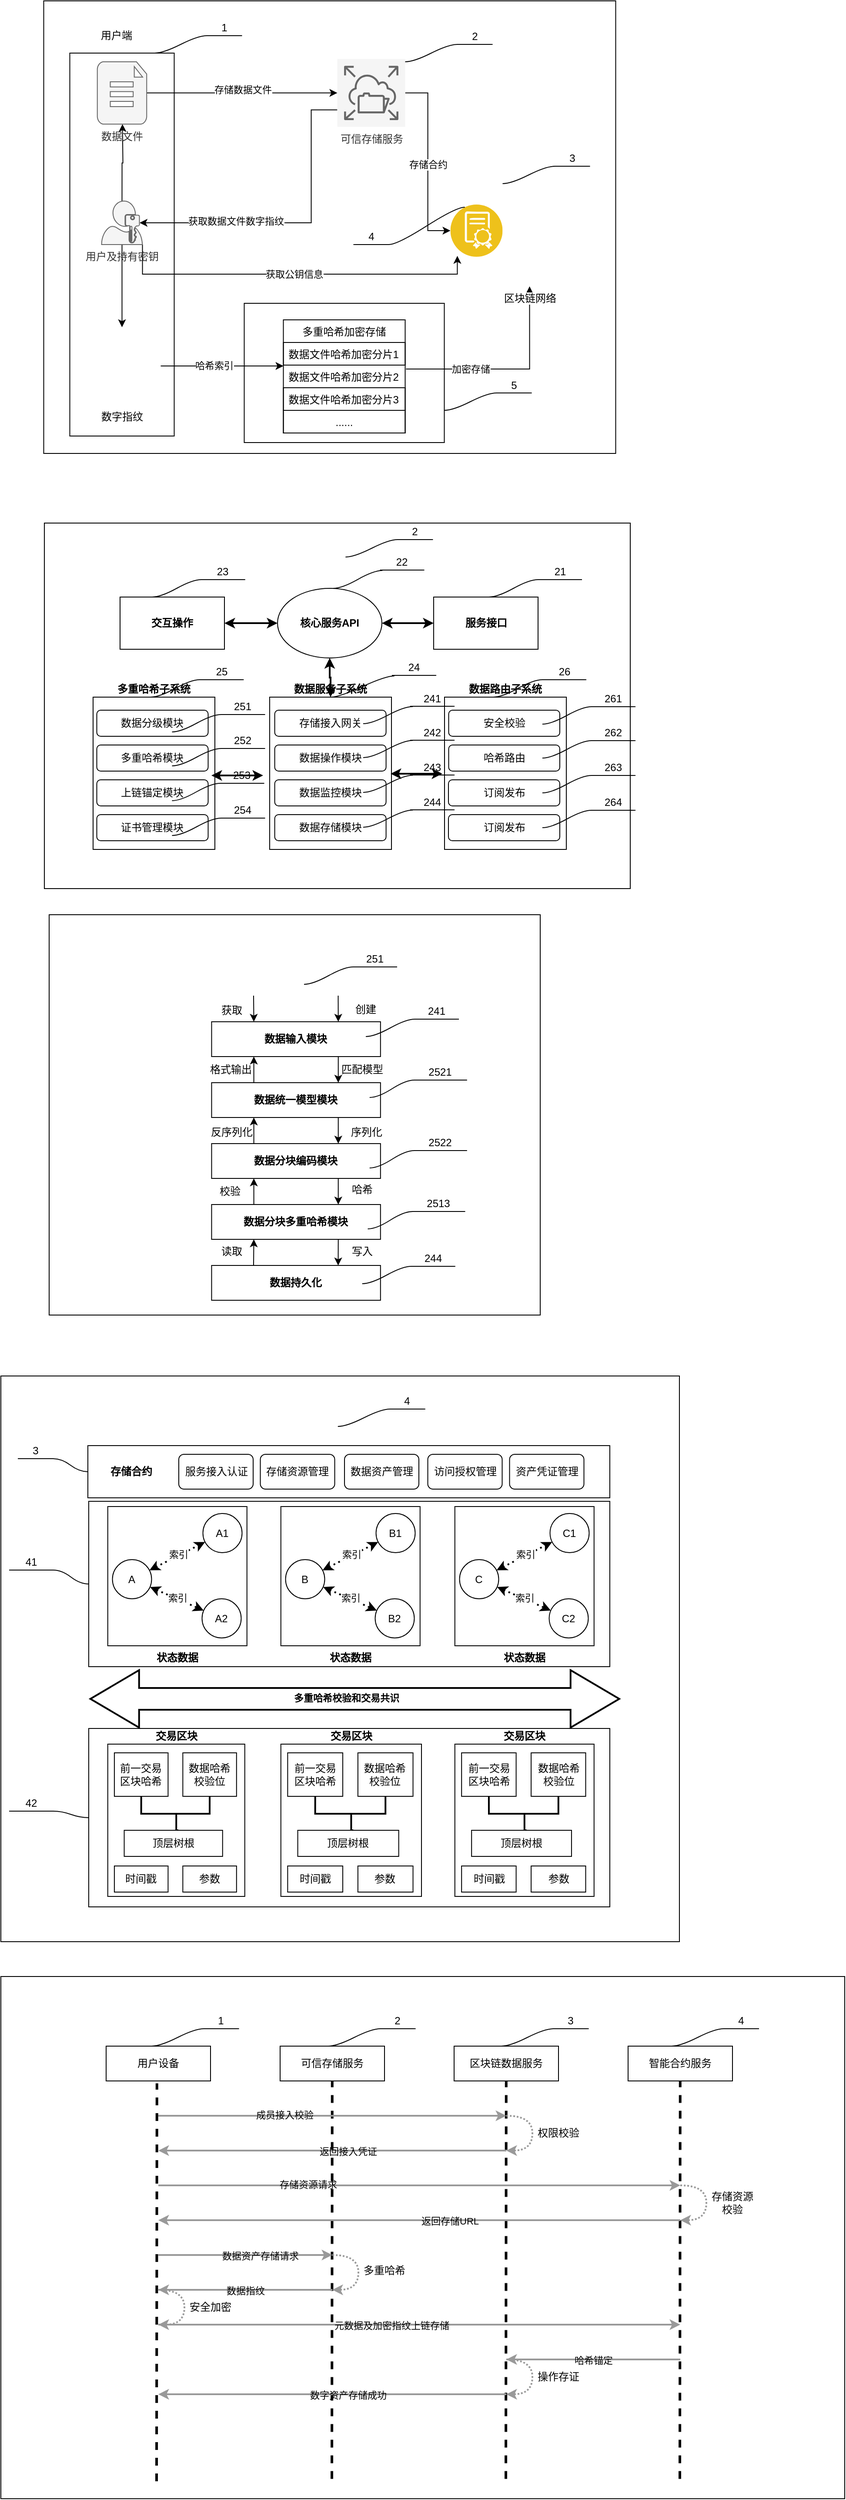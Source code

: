 <mxfile version="15.5.2" type="github">
  <diagram id="CjfQBDizP03ljIALrH3r" name="Page-1">
    <mxGraphModel dx="859" dy="1725" grid="1" gridSize="10" guides="1" tooltips="1" connect="1" arrows="1" fold="1" page="1" pageScale="1" pageWidth="850" pageHeight="1100" math="0" shadow="0">
      <root>
        <mxCell id="0" />
        <mxCell id="1" parent="0" />
        <mxCell id="fhI_MAW543BDFD8Se3oL-381" value="" style="rounded=0;whiteSpace=wrap;html=1;strokeColor=default;" vertex="1" parent="1">
          <mxGeometry x="95.5" y="1020" width="564.5" height="460" as="geometry" />
        </mxCell>
        <mxCell id="fhI_MAW543BDFD8Se3oL-102" value="" style="rounded=0;whiteSpace=wrap;html=1;strokeColor=default;" vertex="1" parent="1">
          <mxGeometry x="90" y="570" width="673.5" height="420" as="geometry" />
        </mxCell>
        <mxCell id="fhI_MAW543BDFD8Se3oL-317" value="&lt;b&gt;多重哈希子系统&lt;/b&gt;" style="rounded=0;whiteSpace=wrap;html=1;strokeColor=default;labelPosition=center;verticalLabelPosition=top;align=center;verticalAlign=bottom;" vertex="1" parent="1">
          <mxGeometry x="146" y="770" width="140" height="175" as="geometry" />
        </mxCell>
        <mxCell id="fhI_MAW543BDFD8Se3oL-212" value="" style="rounded=0;whiteSpace=wrap;html=1;strokeColor=default;" vertex="1" parent="1">
          <mxGeometry x="40" y="1550" width="780" height="650" as="geometry" />
        </mxCell>
        <mxCell id="fhI_MAW543BDFD8Se3oL-288" value="" style="rounded=0;whiteSpace=wrap;html=1;strokeColor=default;verticalAlign=bottom;" vertex="1" parent="1">
          <mxGeometry x="141" y="1955" width="599" height="205" as="geometry" />
        </mxCell>
        <mxCell id="fhI_MAW543BDFD8Se3oL-287" value="" style="rounded=0;whiteSpace=wrap;html=1;strokeColor=default;verticalAlign=bottom;" vertex="1" parent="1">
          <mxGeometry x="141" y="1694" width="599" height="190" as="geometry" />
        </mxCell>
        <mxCell id="fhI_MAW543BDFD8Se3oL-78" value="" style="rounded=0;whiteSpace=wrap;html=1;strokeColor=default;" vertex="1" parent="1">
          <mxGeometry x="89.25" y="-30" width="657.5" height="520" as="geometry" />
        </mxCell>
        <mxCell id="fhI_MAW543BDFD8Se3oL-95" value="" style="rounded=0;whiteSpace=wrap;html=1;strokeColor=default;" vertex="1" parent="1">
          <mxGeometry x="319.75" y="317.5" width="230" height="160" as="geometry" />
        </mxCell>
        <mxCell id="fhI_MAW543BDFD8Se3oL-94" value="" style="rounded=0;whiteSpace=wrap;html=1;strokeColor=default;" vertex="1" parent="1">
          <mxGeometry x="119.25" y="30" width="120" height="440" as="geometry" />
        </mxCell>
        <mxCell id="fhI_MAW543BDFD8Se3oL-70" style="edgeStyle=orthogonalEdgeStyle;rounded=0;orthogonalLoop=1;jettySize=auto;html=1;exitX=0.5;exitY=1;exitDx=0;exitDy=0;entryX=1.007;entryY=0.173;entryDx=0;entryDy=0;entryPerimeter=0;startArrow=classic;startFill=1;endArrow=none;endFill=0;" edge="1" parent="1" source="fhI_MAW543BDFD8Se3oL-3" target="fhI_MAW543BDFD8Se3oL-67">
          <mxGeometry relative="1" as="geometry" />
        </mxCell>
        <mxCell id="fhI_MAW543BDFD8Se3oL-71" value="加密存储" style="edgeLabel;html=1;align=center;verticalAlign=middle;resizable=0;points=[];" vertex="1" connectable="0" parent="fhI_MAW543BDFD8Se3oL-70">
          <mxGeometry x="0.375" relative="1" as="geometry">
            <mxPoint as="offset" />
          </mxGeometry>
        </mxCell>
        <mxCell id="fhI_MAW543BDFD8Se3oL-3" value="区块链网络" style="shape=image;html=1;verticalAlign=top;verticalLabelPosition=bottom;labelBackgroundColor=#ffffff;imageAspect=0;aspect=fixed;image=https://cdn1.iconfinder.com/data/icons/cryptocurrency-blockchain-fintech-free/32/Cryptocurrency_blockchain_data-37-128.png" vertex="1" parent="1">
          <mxGeometry x="583.75" y="170" width="128" height="128" as="geometry" />
        </mxCell>
        <mxCell id="fhI_MAW543BDFD8Se3oL-59" style="edgeStyle=orthogonalEdgeStyle;rounded=0;orthogonalLoop=1;jettySize=auto;html=1;exitX=0;exitY=0.75;exitDx=0;exitDy=0;exitPerimeter=0;entryX=0.93;entryY=0.5;entryDx=0;entryDy=0;entryPerimeter=0;" edge="1" parent="1" source="fhI_MAW543BDFD8Se3oL-5" target="fhI_MAW543BDFD8Se3oL-9">
          <mxGeometry relative="1" as="geometry">
            <Array as="points">
              <mxPoint x="396.75" y="95" />
              <mxPoint x="396.75" y="225" />
            </Array>
          </mxGeometry>
        </mxCell>
        <mxCell id="fhI_MAW543BDFD8Se3oL-62" value="获取数据文件数字指纹" style="edgeLabel;html=1;align=center;verticalAlign=middle;resizable=0;points=[];" vertex="1" connectable="0" parent="fhI_MAW543BDFD8Se3oL-59">
          <mxGeometry x="0.382" y="-2" relative="1" as="geometry">
            <mxPoint as="offset" />
          </mxGeometry>
        </mxCell>
        <mxCell id="fhI_MAW543BDFD8Se3oL-60" style="edgeStyle=orthogonalEdgeStyle;rounded=0;orthogonalLoop=1;jettySize=auto;html=1;exitX=1;exitY=0.5;exitDx=0;exitDy=0;exitPerimeter=0;entryX=0;entryY=0.5;entryDx=0;entryDy=0;" edge="1" parent="1" source="fhI_MAW543BDFD8Se3oL-5" target="fhI_MAW543BDFD8Se3oL-4">
          <mxGeometry relative="1" as="geometry" />
        </mxCell>
        <mxCell id="fhI_MAW543BDFD8Se3oL-72" value="存储合约" style="edgeLabel;html=1;align=center;verticalAlign=middle;resizable=0;points=[];" vertex="1" connectable="0" parent="fhI_MAW543BDFD8Se3oL-60">
          <mxGeometry x="0.029" relative="1" as="geometry">
            <mxPoint as="offset" />
          </mxGeometry>
        </mxCell>
        <mxCell id="fhI_MAW543BDFD8Se3oL-5" value="可信存储服务" style="sketch=0;points=[[0,0,0],[0.25,0,0],[0.5,0,0],[0.75,0,0],[1,0,0],[0,1,0],[0.25,1,0],[0.5,1,0],[0.75,1,0],[1,1,0],[0,0.25,0],[0,0.5,0],[0,0.75,0],[1,0.25,0],[1,0.5,0],[1,0.75,0]];outlineConnect=0;fontColor=#333333;gradientDirection=north;fillColor=#f5f5f5;strokeColor=#666666;dashed=0;verticalLabelPosition=bottom;verticalAlign=top;align=center;html=1;fontSize=12;fontStyle=0;aspect=fixed;shape=mxgraph.aws4.resourceIcon;resIcon=mxgraph.aws4.elastic_file_system;" vertex="1" parent="1">
          <mxGeometry x="426.75" y="36.8" width="78" height="78" as="geometry" />
        </mxCell>
        <mxCell id="fhI_MAW543BDFD8Se3oL-4" value="" style="aspect=fixed;perimeter=ellipsePerimeter;html=1;align=center;shadow=0;dashed=0;fontColor=#4277BB;labelBackgroundColor=#ffffff;fontSize=12;spacingTop=3;image;image=img/lib/ibm/blockchain/smart_contract.svg;imageBackground=default;" vertex="1" parent="1">
          <mxGeometry x="556.75" y="204" width="60" height="60" as="geometry" />
        </mxCell>
        <mxCell id="fhI_MAW543BDFD8Se3oL-68" style="edgeStyle=orthogonalEdgeStyle;rounded=0;orthogonalLoop=1;jettySize=auto;html=1;exitX=1;exitY=0.5;exitDx=0;exitDy=0;entryX=0;entryY=1.038;entryDx=0;entryDy=0;entryPerimeter=0;" edge="1" parent="1" source="fhI_MAW543BDFD8Se3oL-8" target="fhI_MAW543BDFD8Se3oL-65">
          <mxGeometry relative="1" as="geometry">
            <Array as="points">
              <mxPoint x="364.75" y="390" />
            </Array>
          </mxGeometry>
        </mxCell>
        <mxCell id="fhI_MAW543BDFD8Se3oL-77" value="哈希索引" style="edgeLabel;html=1;align=center;verticalAlign=middle;resizable=0;points=[];" vertex="1" connectable="0" parent="fhI_MAW543BDFD8Se3oL-68">
          <mxGeometry x="-0.135" y="1" relative="1" as="geometry">
            <mxPoint as="offset" />
          </mxGeometry>
        </mxCell>
        <mxCell id="fhI_MAW543BDFD8Se3oL-8" value="数字指纹" style="shape=image;html=1;verticalAlign=top;verticalLabelPosition=bottom;labelBackgroundColor=#ffffff;imageAspect=0;aspect=fixed;image=https://cdn3.iconfinder.com/data/icons/file-set-volume-1/512/Artboard_12-128.png" vertex="1" parent="1">
          <mxGeometry x="134.75" y="345" width="89" height="89" as="geometry" />
        </mxCell>
        <mxCell id="fhI_MAW543BDFD8Se3oL-23" style="edgeStyle=orthogonalEdgeStyle;rounded=0;orthogonalLoop=1;jettySize=auto;html=1;exitX=0.5;exitY=0;exitDx=0;exitDy=0;exitPerimeter=0;" edge="1" parent="1" source="fhI_MAW543BDFD8Se3oL-9">
          <mxGeometry relative="1" as="geometry">
            <mxPoint x="179.75" y="111.6" as="targetPoint" />
          </mxGeometry>
        </mxCell>
        <mxCell id="fhI_MAW543BDFD8Se3oL-24" style="edgeStyle=orthogonalEdgeStyle;rounded=0;orthogonalLoop=1;jettySize=auto;html=1;exitX=0.5;exitY=1;exitDx=0;exitDy=0;exitPerimeter=0;" edge="1" parent="1" source="fhI_MAW543BDFD8Se3oL-9" target="fhI_MAW543BDFD8Se3oL-8">
          <mxGeometry relative="1" as="geometry" />
        </mxCell>
        <mxCell id="fhI_MAW543BDFD8Se3oL-63" value="获取公钥信息" style="edgeStyle=orthogonalEdgeStyle;rounded=0;orthogonalLoop=1;jettySize=auto;html=1;exitX=1;exitY=1;exitDx=0;exitDy=0;exitPerimeter=0;entryX=0.133;entryY=0.983;entryDx=0;entryDy=0;entryPerimeter=0;" edge="1" parent="1" source="fhI_MAW543BDFD8Se3oL-9" target="fhI_MAW543BDFD8Se3oL-4">
          <mxGeometry relative="1" as="geometry" />
        </mxCell>
        <mxCell id="fhI_MAW543BDFD8Se3oL-9" value="用户及持有密钥" style="sketch=0;aspect=fixed;pointerEvents=1;shadow=0;dashed=0;html=1;strokeColor=#666666;labelPosition=center;verticalLabelPosition=bottom;verticalAlign=top;align=center;shape=mxgraph.mscae.enterprise.user_permissions;fillColor=#f5f5f5;fontColor=#333333;" vertex="1" parent="1">
          <mxGeometry x="155.75" y="200" width="47" height="50" as="geometry" />
        </mxCell>
        <mxCell id="fhI_MAW543BDFD8Se3oL-55" style="edgeStyle=orthogonalEdgeStyle;rounded=0;orthogonalLoop=1;jettySize=auto;html=1;exitX=1;exitY=0.5;exitDx=0;exitDy=0;exitPerimeter=0;entryX=0;entryY=0.5;entryDx=0;entryDy=0;entryPerimeter=0;" edge="1" parent="1" source="fhI_MAW543BDFD8Se3oL-54" target="fhI_MAW543BDFD8Se3oL-5">
          <mxGeometry relative="1" as="geometry" />
        </mxCell>
        <mxCell id="fhI_MAW543BDFD8Se3oL-61" value="存储数据文件" style="edgeLabel;html=1;align=center;verticalAlign=middle;resizable=0;points=[];" vertex="1" connectable="0" parent="fhI_MAW543BDFD8Se3oL-55">
          <mxGeometry x="0.005" y="4" relative="1" as="geometry">
            <mxPoint as="offset" />
          </mxGeometry>
        </mxCell>
        <mxCell id="fhI_MAW543BDFD8Se3oL-54" value="数据文件" style="verticalLabelPosition=bottom;html=1;verticalAlign=top;align=center;strokeColor=#666666;fillColor=#f5f5f5;shape=mxgraph.azure.file_2;pointerEvents=1;fontColor=#333333;" vertex="1" parent="1">
          <mxGeometry x="150.88" y="40" width="56.75" height="71.6" as="geometry" />
        </mxCell>
        <mxCell id="fhI_MAW543BDFD8Se3oL-64" value="多重哈希加密存储" style="swimlane;fontStyle=0;childLayout=stackLayout;horizontal=1;startSize=26;fillColor=none;horizontalStack=0;resizeParent=1;resizeParentMax=0;resizeLast=0;collapsible=1;marginBottom=0;" vertex="1" parent="1">
          <mxGeometry x="364.75" y="336.5" width="140" height="130" as="geometry" />
        </mxCell>
        <mxCell id="fhI_MAW543BDFD8Se3oL-65" value="数据文件哈希加密分片1" style="text;strokeColor=default;fillColor=none;align=left;verticalAlign=top;spacingLeft=4;spacingRight=4;overflow=hidden;rotatable=0;points=[[0,0.5],[1,0.5]];portConstraint=eastwest;" vertex="1" parent="fhI_MAW543BDFD8Se3oL-64">
          <mxGeometry y="26" width="140" height="26" as="geometry" />
        </mxCell>
        <mxCell id="fhI_MAW543BDFD8Se3oL-67" value="数据文件哈希加密分片2&#xa;" style="text;strokeColor=none;fillColor=none;align=left;verticalAlign=top;spacingLeft=4;spacingRight=4;overflow=hidden;rotatable=0;points=[[0,0.5],[1,0.5]];portConstraint=eastwest;" vertex="1" parent="fhI_MAW543BDFD8Se3oL-64">
          <mxGeometry y="52" width="140" height="26" as="geometry" />
        </mxCell>
        <mxCell id="fhI_MAW543BDFD8Se3oL-66" value="数据文件哈希加密分片3" style="text;strokeColor=default;fillColor=none;align=left;verticalAlign=top;spacingLeft=4;spacingRight=4;overflow=hidden;rotatable=0;points=[[0,0.5],[1,0.5]];portConstraint=eastwest;" vertex="1" parent="fhI_MAW543BDFD8Se3oL-64">
          <mxGeometry y="78" width="140" height="26" as="geometry" />
        </mxCell>
        <mxCell id="fhI_MAW543BDFD8Se3oL-398" value="......" style="text;strokeColor=default;fillColor=none;align=center;verticalAlign=top;spacingLeft=4;spacingRight=4;overflow=hidden;rotatable=0;points=[[0,0.5],[1,0.5]];portConstraint=eastwest;" vertex="1" parent="fhI_MAW543BDFD8Se3oL-64">
          <mxGeometry y="104" width="140" height="26" as="geometry" />
        </mxCell>
        <mxCell id="fhI_MAW543BDFD8Se3oL-79" value="1" style="whiteSpace=wrap;html=1;shape=partialRectangle;top=0;left=0;bottom=1;right=0;points=[[0,1],[1,1]];fillColor=none;align=center;verticalAlign=bottom;routingCenterY=0.5;snapToPoint=1;recursiveResize=0;autosize=1;treeFolding=1;treeMoving=1;newEdgeStyle={&quot;edgeStyle&quot;:&quot;entityRelationEdgeStyle&quot;,&quot;startArrow&quot;:&quot;none&quot;,&quot;endArrow&quot;:&quot;none&quot;,&quot;segment&quot;:10,&quot;curved&quot;:1};strokeColor=default;" vertex="1" parent="1">
          <mxGeometry x="276.75" y="-10" width="40" height="20" as="geometry" />
        </mxCell>
        <mxCell id="fhI_MAW543BDFD8Se3oL-80" value="" style="edgeStyle=entityRelationEdgeStyle;startArrow=none;endArrow=none;segment=10;curved=1;rounded=0;" edge="1" target="fhI_MAW543BDFD8Se3oL-79" parent="1">
          <mxGeometry relative="1" as="geometry">
            <mxPoint x="216.75" y="30" as="sourcePoint" />
          </mxGeometry>
        </mxCell>
        <mxCell id="fhI_MAW543BDFD8Se3oL-88" value="2" style="whiteSpace=wrap;html=1;shape=partialRectangle;top=0;left=0;bottom=1;right=0;points=[[0,1],[1,1]];fillColor=none;align=center;verticalAlign=bottom;routingCenterY=0.5;snapToPoint=1;recursiveResize=0;autosize=1;treeFolding=1;treeMoving=1;newEdgeStyle={&quot;edgeStyle&quot;:&quot;entityRelationEdgeStyle&quot;,&quot;startArrow&quot;:&quot;none&quot;,&quot;endArrow&quot;:&quot;none&quot;,&quot;segment&quot;:10,&quot;curved&quot;:1};strokeColor=default;" vertex="1" parent="1">
          <mxGeometry x="564.75" width="40" height="20" as="geometry" />
        </mxCell>
        <mxCell id="fhI_MAW543BDFD8Se3oL-89" value="" style="edgeStyle=entityRelationEdgeStyle;startArrow=none;endArrow=none;segment=10;curved=1;rounded=0;" edge="1" parent="1" target="fhI_MAW543BDFD8Se3oL-88">
          <mxGeometry relative="1" as="geometry">
            <mxPoint x="504.75" y="40" as="sourcePoint" />
          </mxGeometry>
        </mxCell>
        <mxCell id="fhI_MAW543BDFD8Se3oL-90" value="3" style="whiteSpace=wrap;html=1;shape=partialRectangle;top=0;left=0;bottom=1;right=0;points=[[0,1],[1,1]];fillColor=none;align=center;verticalAlign=bottom;routingCenterY=0.5;snapToPoint=1;recursiveResize=0;autosize=1;treeFolding=1;treeMoving=1;newEdgeStyle={&quot;edgeStyle&quot;:&quot;entityRelationEdgeStyle&quot;,&quot;startArrow&quot;:&quot;none&quot;,&quot;endArrow&quot;:&quot;none&quot;,&quot;segment&quot;:10,&quot;curved&quot;:1};strokeColor=default;" vertex="1" parent="1">
          <mxGeometry x="676.75" y="140" width="40" height="20" as="geometry" />
        </mxCell>
        <mxCell id="fhI_MAW543BDFD8Se3oL-91" value="" style="edgeStyle=entityRelationEdgeStyle;startArrow=none;endArrow=none;segment=10;curved=1;rounded=0;" edge="1" parent="1" target="fhI_MAW543BDFD8Se3oL-90">
          <mxGeometry relative="1" as="geometry">
            <mxPoint x="616.75" y="180" as="sourcePoint" />
          </mxGeometry>
        </mxCell>
        <mxCell id="fhI_MAW543BDFD8Se3oL-92" value="4" style="whiteSpace=wrap;html=1;shape=partialRectangle;top=0;left=0;bottom=1;right=0;points=[[0,1],[1,1]];fillColor=none;align=center;verticalAlign=bottom;routingCenterY=0.5;snapToPoint=1;recursiveResize=0;autosize=1;treeFolding=1;treeMoving=1;newEdgeStyle={&quot;edgeStyle&quot;:&quot;entityRelationEdgeStyle&quot;,&quot;startArrow&quot;:&quot;none&quot;,&quot;endArrow&quot;:&quot;none&quot;,&quot;segment&quot;:10,&quot;curved&quot;:1};strokeColor=default;" vertex="1" parent="1">
          <mxGeometry x="445.75" y="230" width="40" height="20" as="geometry" />
        </mxCell>
        <mxCell id="fhI_MAW543BDFD8Se3oL-93" value="" style="edgeStyle=entityRelationEdgeStyle;startArrow=none;endArrow=none;segment=10;curved=1;rounded=0;exitX=0.25;exitY=0;exitDx=0;exitDy=0;" edge="1" parent="1" target="fhI_MAW543BDFD8Se3oL-92" source="fhI_MAW543BDFD8Se3oL-4">
          <mxGeometry relative="1" as="geometry">
            <mxPoint x="426.75" y="260" as="sourcePoint" />
          </mxGeometry>
        </mxCell>
        <mxCell id="fhI_MAW543BDFD8Se3oL-98" value="5" style="whiteSpace=wrap;html=1;shape=partialRectangle;top=0;left=0;bottom=1;right=0;points=[[0,1],[1,1]];fillColor=none;align=center;verticalAlign=bottom;routingCenterY=0.5;snapToPoint=1;recursiveResize=0;autosize=1;treeFolding=1;treeMoving=1;newEdgeStyle={&quot;edgeStyle&quot;:&quot;entityRelationEdgeStyle&quot;,&quot;startArrow&quot;:&quot;none&quot;,&quot;endArrow&quot;:&quot;none&quot;,&quot;segment&quot;:10,&quot;curved&quot;:1};strokeColor=default;" vertex="1" parent="1">
          <mxGeometry x="609.75" y="400.5" width="40" height="20" as="geometry" />
        </mxCell>
        <mxCell id="fhI_MAW543BDFD8Se3oL-99" value="" style="edgeStyle=entityRelationEdgeStyle;startArrow=none;endArrow=none;segment=10;curved=1;rounded=0;" edge="1" parent="1" target="fhI_MAW543BDFD8Se3oL-98">
          <mxGeometry relative="1" as="geometry">
            <mxPoint x="549.75" y="440.5" as="sourcePoint" />
          </mxGeometry>
        </mxCell>
        <mxCell id="fhI_MAW543BDFD8Se3oL-100" value="用户端" style="text;html=1;strokeColor=none;fillColor=none;align=center;verticalAlign=middle;whiteSpace=wrap;rounded=0;" vertex="1" parent="1">
          <mxGeometry x="142.75" y="-5" width="60" height="30" as="geometry" />
        </mxCell>
        <mxCell id="fhI_MAW543BDFD8Se3oL-124" style="edgeStyle=orthogonalEdgeStyle;rounded=0;orthogonalLoop=1;jettySize=auto;html=1;exitX=1;exitY=0.5;exitDx=0;exitDy=0;startArrow=classic;startFill=1;endArrow=classic;endFill=1;strokeWidth=2;" edge="1" parent="1" source="fhI_MAW543BDFD8Se3oL-103" target="fhI_MAW543BDFD8Se3oL-104">
          <mxGeometry relative="1" as="geometry" />
        </mxCell>
        <mxCell id="fhI_MAW543BDFD8Se3oL-103" value="交互操作" style="rounded=0;whiteSpace=wrap;html=1;strokeColor=default;fontStyle=1" vertex="1" parent="1">
          <mxGeometry x="177" y="655" width="120" height="60" as="geometry" />
        </mxCell>
        <mxCell id="fhI_MAW543BDFD8Se3oL-125" style="edgeStyle=orthogonalEdgeStyle;rounded=0;orthogonalLoop=1;jettySize=auto;html=1;exitX=1;exitY=0.5;exitDx=0;exitDy=0;entryX=0;entryY=0.5;entryDx=0;entryDy=0;startArrow=classic;startFill=1;endArrow=classic;endFill=1;strokeWidth=2;" edge="1" parent="1" source="fhI_MAW543BDFD8Se3oL-104" target="fhI_MAW543BDFD8Se3oL-105">
          <mxGeometry relative="1" as="geometry" />
        </mxCell>
        <mxCell id="fhI_MAW543BDFD8Se3oL-127" style="edgeStyle=orthogonalEdgeStyle;rounded=0;orthogonalLoop=1;jettySize=auto;html=1;exitX=0.5;exitY=1;exitDx=0;exitDy=0;entryX=0.5;entryY=0;entryDx=0;entryDy=0;startArrow=classic;startFill=1;endArrow=classic;endFill=1;strokeWidth=2;" edge="1" parent="1" source="fhI_MAW543BDFD8Se3oL-104" target="fhI_MAW543BDFD8Se3oL-106">
          <mxGeometry relative="1" as="geometry" />
        </mxCell>
        <mxCell id="fhI_MAW543BDFD8Se3oL-104" value="核心服务API" style="ellipse;whiteSpace=wrap;html=1;strokeColor=default;fontStyle=1" vertex="1" parent="1">
          <mxGeometry x="358" y="645" width="120" height="80" as="geometry" />
        </mxCell>
        <mxCell id="fhI_MAW543BDFD8Se3oL-105" value="服务接口" style="rounded=0;whiteSpace=wrap;html=1;strokeColor=default;fontStyle=1" vertex="1" parent="1">
          <mxGeometry x="537.5" y="655" width="120" height="60" as="geometry" />
        </mxCell>
        <mxCell id="fhI_MAW543BDFD8Se3oL-106" value="&lt;b&gt;数据服务子系统&lt;/b&gt;" style="rounded=0;whiteSpace=wrap;html=1;strokeColor=default;labelPosition=center;verticalLabelPosition=top;align=center;verticalAlign=bottom;" vertex="1" parent="1">
          <mxGeometry x="349" y="770" width="140" height="175" as="geometry" />
        </mxCell>
        <mxCell id="fhI_MAW543BDFD8Se3oL-107" value="&lt;b&gt;数据路由子系统&lt;/b&gt;" style="rounded=0;whiteSpace=wrap;html=1;strokeColor=default;labelPosition=center;verticalLabelPosition=top;align=center;verticalAlign=bottom;" vertex="1" parent="1">
          <mxGeometry x="550" y="770" width="140" height="175" as="geometry" />
        </mxCell>
        <mxCell id="fhI_MAW543BDFD8Se3oL-111" value="安全校验" style="rounded=1;whiteSpace=wrap;html=1;strokeColor=default;" vertex="1" parent="1">
          <mxGeometry x="554.75" y="785" width="127.75" height="30" as="geometry" />
        </mxCell>
        <mxCell id="fhI_MAW543BDFD8Se3oL-112" value="哈希路由" style="rounded=1;whiteSpace=wrap;html=1;strokeColor=default;" vertex="1" parent="1">
          <mxGeometry x="554.75" y="825" width="127.75" height="30" as="geometry" />
        </mxCell>
        <mxCell id="fhI_MAW543BDFD8Se3oL-120" value="订阅发布" style="rounded=1;whiteSpace=wrap;html=1;strokeColor=default;" vertex="1" parent="1">
          <mxGeometry x="554.5" y="905" width="128" height="30" as="geometry" />
        </mxCell>
        <mxCell id="fhI_MAW543BDFD8Se3oL-130" value="订阅发布" style="rounded=1;whiteSpace=wrap;html=1;strokeColor=default;" vertex="1" parent="1">
          <mxGeometry x="554.5" y="865" width="128" height="30" as="geometry" />
        </mxCell>
        <mxCell id="fhI_MAW543BDFD8Se3oL-141" value="" style="shape=flexArrow;endArrow=classic;startArrow=classic;html=1;rounded=0;strokeWidth=2;startWidth=39;startSize=18;width=24;endWidth=39;endSize=18;" edge="1" parent="1">
          <mxGeometry width="100" height="100" relative="1" as="geometry">
            <mxPoint x="141.88" y="1921" as="sourcePoint" />
            <mxPoint x="751.88" y="1921" as="targetPoint" />
          </mxGeometry>
        </mxCell>
        <mxCell id="fhI_MAW543BDFD8Se3oL-210" value="多重哈希校验和交易共识" style="edgeLabel;html=1;align=center;verticalAlign=middle;resizable=0;points=[];fontStyle=1" vertex="1" connectable="0" parent="fhI_MAW543BDFD8Se3oL-141">
          <mxGeometry x="-0.033" y="1" relative="1" as="geometry">
            <mxPoint as="offset" />
          </mxGeometry>
        </mxCell>
        <mxCell id="fhI_MAW543BDFD8Se3oL-150" value="" style="group;labelPosition=center;verticalLabelPosition=bottom;align=center;verticalAlign=top;" vertex="1" connectable="0" parent="1">
          <mxGeometry x="162.88" y="1973" width="157.5" height="175" as="geometry" />
        </mxCell>
        <mxCell id="fhI_MAW543BDFD8Se3oL-132" value="&lt;b&gt;交易区块&lt;/b&gt;" style="rounded=0;whiteSpace=wrap;html=1;strokeColor=default;labelPosition=center;verticalLabelPosition=top;align=center;verticalAlign=bottom;" vertex="1" parent="fhI_MAW543BDFD8Se3oL-150">
          <mxGeometry width="157.5" height="175" as="geometry" />
        </mxCell>
        <mxCell id="fhI_MAW543BDFD8Se3oL-133" value="前一交易&lt;br&gt;区块哈希" style="rounded=0;whiteSpace=wrap;html=1;strokeColor=default;" vertex="1" parent="fhI_MAW543BDFD8Se3oL-150">
          <mxGeometry x="7.596" y="10" width="61.73" height="50" as="geometry" />
        </mxCell>
        <mxCell id="fhI_MAW543BDFD8Se3oL-134" value="数据哈希&lt;br&gt;校验位" style="rounded=0;whiteSpace=wrap;html=1;strokeColor=default;" vertex="1" parent="fhI_MAW543BDFD8Se3oL-150">
          <mxGeometry x="86.289" y="10" width="61.73" height="50" as="geometry" />
        </mxCell>
        <mxCell id="fhI_MAW543BDFD8Se3oL-135" style="edgeStyle=orthogonalEdgeStyle;rounded=0;orthogonalLoop=1;jettySize=auto;html=1;exitX=0.5;exitY=1;exitDx=0;exitDy=0;entryX=0.5;entryY=1;entryDx=0;entryDy=0;startArrow=none;startFill=0;endArrow=none;endFill=0;strokeWidth=2;" edge="1" parent="fhI_MAW543BDFD8Se3oL-150" source="fhI_MAW543BDFD8Se3oL-133" target="fhI_MAW543BDFD8Se3oL-134">
          <mxGeometry relative="1" as="geometry" />
        </mxCell>
        <mxCell id="fhI_MAW543BDFD8Se3oL-140" style="edgeStyle=orthogonalEdgeStyle;rounded=0;orthogonalLoop=1;jettySize=auto;html=1;exitX=0.5;exitY=0;exitDx=0;exitDy=0;startArrow=none;startFill=0;endArrow=none;endFill=0;strokeWidth=2;" edge="1" parent="fhI_MAW543BDFD8Se3oL-150">
          <mxGeometry relative="1" as="geometry">
            <mxPoint x="78.75" y="80" as="targetPoint" />
            <mxPoint x="81.106" y="99" as="sourcePoint" />
          </mxGeometry>
        </mxCell>
        <mxCell id="fhI_MAW543BDFD8Se3oL-136" value="顶层树根" style="rounded=0;whiteSpace=wrap;html=1;strokeColor=default;" vertex="1" parent="fhI_MAW543BDFD8Se3oL-150">
          <mxGeometry x="18.905" y="99" width="113.092" height="30" as="geometry" />
        </mxCell>
        <mxCell id="fhI_MAW543BDFD8Se3oL-137" value="时间戳" style="rounded=0;whiteSpace=wrap;html=1;strokeColor=default;" vertex="1" parent="fhI_MAW543BDFD8Se3oL-150">
          <mxGeometry x="7.596" y="140" width="61.73" height="30" as="geometry" />
        </mxCell>
        <mxCell id="fhI_MAW543BDFD8Se3oL-138" value="参数" style="rounded=0;whiteSpace=wrap;html=1;strokeColor=default;" vertex="1" parent="fhI_MAW543BDFD8Se3oL-150">
          <mxGeometry x="86.289" y="140" width="61.73" height="30" as="geometry" />
        </mxCell>
        <mxCell id="fhI_MAW543BDFD8Se3oL-162" value="" style="group;labelPosition=center;verticalLabelPosition=bottom;align=center;verticalAlign=top;" vertex="1" connectable="0" parent="1">
          <mxGeometry x="361.88" y="1973" width="161.62" height="175" as="geometry" />
        </mxCell>
        <mxCell id="fhI_MAW543BDFD8Se3oL-163" value="&lt;b&gt;交易区块&lt;/b&gt;" style="rounded=0;whiteSpace=wrap;html=1;strokeColor=default;labelPosition=center;verticalLabelPosition=top;align=center;verticalAlign=bottom;" vertex="1" parent="fhI_MAW543BDFD8Se3oL-162">
          <mxGeometry width="161.62" height="175" as="geometry" />
        </mxCell>
        <mxCell id="fhI_MAW543BDFD8Se3oL-164" value="前一交易&lt;br&gt;区块哈希" style="rounded=0;whiteSpace=wrap;html=1;strokeColor=default;" vertex="1" parent="fhI_MAW543BDFD8Se3oL-162">
          <mxGeometry x="7.795" y="10" width="63.344" height="50" as="geometry" />
        </mxCell>
        <mxCell id="fhI_MAW543BDFD8Se3oL-165" value="数据哈希&lt;br&gt;校验位" style="rounded=0;whiteSpace=wrap;html=1;strokeColor=default;" vertex="1" parent="fhI_MAW543BDFD8Se3oL-162">
          <mxGeometry x="88.547" y="10" width="63.344" height="50" as="geometry" />
        </mxCell>
        <mxCell id="fhI_MAW543BDFD8Se3oL-166" style="edgeStyle=orthogonalEdgeStyle;rounded=0;orthogonalLoop=1;jettySize=auto;html=1;exitX=0.5;exitY=1;exitDx=0;exitDy=0;entryX=0.5;entryY=1;entryDx=0;entryDy=0;startArrow=none;startFill=0;endArrow=none;endFill=0;strokeWidth=2;" edge="1" parent="fhI_MAW543BDFD8Se3oL-162" source="fhI_MAW543BDFD8Se3oL-164" target="fhI_MAW543BDFD8Se3oL-165">
          <mxGeometry relative="1" as="geometry" />
        </mxCell>
        <mxCell id="fhI_MAW543BDFD8Se3oL-167" style="edgeStyle=orthogonalEdgeStyle;rounded=0;orthogonalLoop=1;jettySize=auto;html=1;exitX=0.5;exitY=0;exitDx=0;exitDy=0;startArrow=none;startFill=0;endArrow=none;endFill=0;strokeWidth=2;" edge="1" parent="fhI_MAW543BDFD8Se3oL-162">
          <mxGeometry relative="1" as="geometry">
            <mxPoint x="80.81" y="80" as="targetPoint" />
            <mxPoint x="83.228" y="99" as="sourcePoint" />
          </mxGeometry>
        </mxCell>
        <mxCell id="fhI_MAW543BDFD8Se3oL-168" value="顶层树根" style="rounded=0;whiteSpace=wrap;html=1;strokeColor=default;" vertex="1" parent="fhI_MAW543BDFD8Se3oL-162">
          <mxGeometry x="19.4" y="99" width="116.051" height="30" as="geometry" />
        </mxCell>
        <mxCell id="fhI_MAW543BDFD8Se3oL-169" value="时间戳" style="rounded=0;whiteSpace=wrap;html=1;strokeColor=default;" vertex="1" parent="fhI_MAW543BDFD8Se3oL-162">
          <mxGeometry x="7.795" y="140" width="63.344" height="30" as="geometry" />
        </mxCell>
        <mxCell id="fhI_MAW543BDFD8Se3oL-170" value="参数" style="rounded=0;whiteSpace=wrap;html=1;strokeColor=default;" vertex="1" parent="fhI_MAW543BDFD8Se3oL-162">
          <mxGeometry x="88.547" y="140" width="63.344" height="30" as="geometry" />
        </mxCell>
        <mxCell id="fhI_MAW543BDFD8Se3oL-171" value="" style="group;labelPosition=center;verticalLabelPosition=bottom;align=center;verticalAlign=top;" vertex="1" connectable="0" parent="1">
          <mxGeometry x="561.88" y="1973" width="160" height="175" as="geometry" />
        </mxCell>
        <mxCell id="fhI_MAW543BDFD8Se3oL-172" value="&lt;b&gt;交易区块&lt;/b&gt;" style="rounded=0;whiteSpace=wrap;html=1;strokeColor=default;labelPosition=center;verticalLabelPosition=top;align=center;verticalAlign=bottom;" vertex="1" parent="fhI_MAW543BDFD8Se3oL-171">
          <mxGeometry width="160" height="175" as="geometry" />
        </mxCell>
        <mxCell id="fhI_MAW543BDFD8Se3oL-173" value="前一交易&lt;br&gt;区块哈希" style="rounded=0;whiteSpace=wrap;html=1;strokeColor=default;" vertex="1" parent="fhI_MAW543BDFD8Se3oL-171">
          <mxGeometry x="7.717" y="10" width="62.709" height="50" as="geometry" />
        </mxCell>
        <mxCell id="fhI_MAW543BDFD8Se3oL-174" value="数据哈希&lt;br&gt;校验位" style="rounded=0;whiteSpace=wrap;html=1;strokeColor=default;" vertex="1" parent="fhI_MAW543BDFD8Se3oL-171">
          <mxGeometry x="87.659" y="10" width="62.709" height="50" as="geometry" />
        </mxCell>
        <mxCell id="fhI_MAW543BDFD8Se3oL-175" style="edgeStyle=orthogonalEdgeStyle;rounded=0;orthogonalLoop=1;jettySize=auto;html=1;exitX=0.5;exitY=1;exitDx=0;exitDy=0;entryX=0.5;entryY=1;entryDx=0;entryDy=0;startArrow=none;startFill=0;endArrow=none;endFill=0;strokeWidth=2;" edge="1" parent="fhI_MAW543BDFD8Se3oL-171" source="fhI_MAW543BDFD8Se3oL-173" target="fhI_MAW543BDFD8Se3oL-174">
          <mxGeometry relative="1" as="geometry">
            <Array as="points">
              <mxPoint x="39.253" y="80" />
              <mxPoint x="118.717" y="80" />
            </Array>
          </mxGeometry>
        </mxCell>
        <mxCell id="fhI_MAW543BDFD8Se3oL-176" style="edgeStyle=orthogonalEdgeStyle;rounded=0;orthogonalLoop=1;jettySize=auto;html=1;exitX=0.5;exitY=0;exitDx=0;exitDy=0;startArrow=none;startFill=0;endArrow=none;endFill=0;strokeWidth=2;" edge="1" parent="fhI_MAW543BDFD8Se3oL-171">
          <mxGeometry relative="1" as="geometry">
            <mxPoint x="80" y="80" as="targetPoint" />
            <mxPoint x="82.393" y="99" as="sourcePoint" />
          </mxGeometry>
        </mxCell>
        <mxCell id="fhI_MAW543BDFD8Se3oL-177" value="顶层树根" style="rounded=0;whiteSpace=wrap;html=1;strokeColor=default;" vertex="1" parent="fhI_MAW543BDFD8Se3oL-171">
          <mxGeometry x="19.205" y="99" width="114.888" height="30" as="geometry" />
        </mxCell>
        <mxCell id="fhI_MAW543BDFD8Se3oL-178" value="时间戳" style="rounded=0;whiteSpace=wrap;html=1;strokeColor=default;" vertex="1" parent="fhI_MAW543BDFD8Se3oL-171">
          <mxGeometry x="7.717" y="140" width="62.709" height="30" as="geometry" />
        </mxCell>
        <mxCell id="fhI_MAW543BDFD8Se3oL-179" value="参数" style="rounded=0;whiteSpace=wrap;html=1;strokeColor=default;" vertex="1" parent="fhI_MAW543BDFD8Se3oL-171">
          <mxGeometry x="87.659" y="140" width="62.709" height="30" as="geometry" />
        </mxCell>
        <mxCell id="fhI_MAW543BDFD8Se3oL-180" value="&lt;b&gt;状态数据&lt;/b&gt;" style="rounded=0;whiteSpace=wrap;html=1;strokeColor=default;labelPosition=center;verticalLabelPosition=bottom;align=center;verticalAlign=top;horizontal=1;textDirection=ltr;" vertex="1" parent="1">
          <mxGeometry x="162.88" y="1700" width="160" height="160" as="geometry" />
        </mxCell>
        <mxCell id="fhI_MAW543BDFD8Se3oL-181" value="A" style="ellipse;whiteSpace=wrap;html=1;aspect=fixed;strokeColor=default;" vertex="1" parent="1">
          <mxGeometry x="168.26" y="1761" width="45" height="45" as="geometry" />
        </mxCell>
        <mxCell id="fhI_MAW543BDFD8Se3oL-182" value="A1" style="ellipse;whiteSpace=wrap;html=1;aspect=fixed;strokeColor=default;" vertex="1" parent="1">
          <mxGeometry x="272.26" y="1708" width="45" height="45" as="geometry" />
        </mxCell>
        <mxCell id="fhI_MAW543BDFD8Se3oL-183" value="A2" style="ellipse;whiteSpace=wrap;html=1;aspect=fixed;strokeColor=default;" vertex="1" parent="1">
          <mxGeometry x="271.26" y="1806" width="45" height="45" as="geometry" />
        </mxCell>
        <mxCell id="fhI_MAW543BDFD8Se3oL-189" value="" style="endArrow=classic;startArrow=classic;html=1;rounded=0;sketch=0;strokeColor=default;strokeWidth=2;jumpStyle=none;dashed=1;dashPattern=1 2;" edge="1" parent="1" source="fhI_MAW543BDFD8Se3oL-181" target="fhI_MAW543BDFD8Se3oL-182">
          <mxGeometry width="50" height="50" relative="1" as="geometry">
            <mxPoint x="193.51" y="1790" as="sourcePoint" />
            <mxPoint x="243.51" y="1740" as="targetPoint" />
          </mxGeometry>
        </mxCell>
        <mxCell id="fhI_MAW543BDFD8Se3oL-191" value="索引" style="edgeLabel;html=1;align=center;verticalAlign=middle;resizable=0;points=[];" vertex="1" connectable="0" parent="fhI_MAW543BDFD8Se3oL-189">
          <mxGeometry x="0.056" y="3" relative="1" as="geometry">
            <mxPoint y="1" as="offset" />
          </mxGeometry>
        </mxCell>
        <mxCell id="fhI_MAW543BDFD8Se3oL-190" value="" style="endArrow=classic;startArrow=classic;html=1;rounded=0;sketch=0;strokeColor=default;strokeWidth=2;jumpStyle=none;dashed=1;dashPattern=1 2;" edge="1" parent="1" source="fhI_MAW543BDFD8Se3oL-181" target="fhI_MAW543BDFD8Se3oL-183">
          <mxGeometry width="50" height="50" relative="1" as="geometry">
            <mxPoint x="223.477" y="1784.722" as="sourcePoint" />
            <mxPoint x="262.146" y="1767.518" as="targetPoint" />
          </mxGeometry>
        </mxCell>
        <mxCell id="fhI_MAW543BDFD8Se3oL-192" value="索引" style="edgeLabel;html=1;align=center;verticalAlign=middle;resizable=0;points=[];" vertex="1" connectable="0" parent="fhI_MAW543BDFD8Se3oL-190">
          <mxGeometry x="-0.01" y="1" relative="1" as="geometry">
            <mxPoint as="offset" />
          </mxGeometry>
        </mxCell>
        <mxCell id="fhI_MAW543BDFD8Se3oL-193" value="&lt;b&gt;状态数据&lt;/b&gt;" style="rounded=0;whiteSpace=wrap;html=1;strokeColor=default;labelPosition=center;verticalLabelPosition=bottom;align=center;verticalAlign=top;horizontal=1;textDirection=ltr;" vertex="1" parent="1">
          <mxGeometry x="361.88" y="1700" width="160" height="160" as="geometry" />
        </mxCell>
        <mxCell id="fhI_MAW543BDFD8Se3oL-194" value="B" style="ellipse;whiteSpace=wrap;html=1;aspect=fixed;strokeColor=default;" vertex="1" parent="1">
          <mxGeometry x="367.26" y="1761" width="45" height="45" as="geometry" />
        </mxCell>
        <mxCell id="fhI_MAW543BDFD8Se3oL-195" value="B1" style="ellipse;whiteSpace=wrap;html=1;aspect=fixed;strokeColor=default;" vertex="1" parent="1">
          <mxGeometry x="471.26" y="1708" width="45" height="45" as="geometry" />
        </mxCell>
        <mxCell id="fhI_MAW543BDFD8Se3oL-196" value="B2" style="ellipse;whiteSpace=wrap;html=1;aspect=fixed;strokeColor=default;" vertex="1" parent="1">
          <mxGeometry x="470.26" y="1806" width="45" height="45" as="geometry" />
        </mxCell>
        <mxCell id="fhI_MAW543BDFD8Se3oL-197" value="" style="endArrow=classic;startArrow=classic;html=1;rounded=0;sketch=0;strokeColor=default;strokeWidth=2;jumpStyle=none;dashed=1;dashPattern=1 2;" edge="1" parent="1" source="fhI_MAW543BDFD8Se3oL-194" target="fhI_MAW543BDFD8Se3oL-195">
          <mxGeometry width="50" height="50" relative="1" as="geometry">
            <mxPoint x="392.51" y="1790" as="sourcePoint" />
            <mxPoint x="442.51" y="1740" as="targetPoint" />
          </mxGeometry>
        </mxCell>
        <mxCell id="fhI_MAW543BDFD8Se3oL-198" value="索引" style="edgeLabel;html=1;align=center;verticalAlign=middle;resizable=0;points=[];" vertex="1" connectable="0" parent="fhI_MAW543BDFD8Se3oL-197">
          <mxGeometry x="0.056" y="3" relative="1" as="geometry">
            <mxPoint y="1" as="offset" />
          </mxGeometry>
        </mxCell>
        <mxCell id="fhI_MAW543BDFD8Se3oL-199" value="" style="endArrow=classic;startArrow=classic;html=1;rounded=0;sketch=0;strokeColor=default;strokeWidth=2;jumpStyle=none;dashed=1;dashPattern=1 2;" edge="1" parent="1" source="fhI_MAW543BDFD8Se3oL-194" target="fhI_MAW543BDFD8Se3oL-196">
          <mxGeometry width="50" height="50" relative="1" as="geometry">
            <mxPoint x="422.477" y="1784.722" as="sourcePoint" />
            <mxPoint x="461.146" y="1767.518" as="targetPoint" />
          </mxGeometry>
        </mxCell>
        <mxCell id="fhI_MAW543BDFD8Se3oL-200" value="索引" style="edgeLabel;html=1;align=center;verticalAlign=middle;resizable=0;points=[];" vertex="1" connectable="0" parent="fhI_MAW543BDFD8Se3oL-199">
          <mxGeometry x="-0.01" y="1" relative="1" as="geometry">
            <mxPoint as="offset" />
          </mxGeometry>
        </mxCell>
        <mxCell id="fhI_MAW543BDFD8Se3oL-201" value="&lt;b&gt;状态数据&lt;/b&gt;" style="rounded=0;whiteSpace=wrap;html=1;strokeColor=default;labelPosition=center;verticalLabelPosition=bottom;align=center;verticalAlign=top;horizontal=1;textDirection=ltr;" vertex="1" parent="1">
          <mxGeometry x="561.88" y="1700" width="160" height="160" as="geometry" />
        </mxCell>
        <mxCell id="fhI_MAW543BDFD8Se3oL-202" value="C" style="ellipse;whiteSpace=wrap;html=1;aspect=fixed;strokeColor=default;" vertex="1" parent="1">
          <mxGeometry x="567.26" y="1761" width="45" height="45" as="geometry" />
        </mxCell>
        <mxCell id="fhI_MAW543BDFD8Se3oL-203" value="C1" style="ellipse;whiteSpace=wrap;html=1;aspect=fixed;strokeColor=default;" vertex="1" parent="1">
          <mxGeometry x="671.26" y="1708" width="45" height="45" as="geometry" />
        </mxCell>
        <mxCell id="fhI_MAW543BDFD8Se3oL-204" value="C2" style="ellipse;whiteSpace=wrap;html=1;aspect=fixed;strokeColor=default;" vertex="1" parent="1">
          <mxGeometry x="670.26" y="1806" width="45" height="45" as="geometry" />
        </mxCell>
        <mxCell id="fhI_MAW543BDFD8Se3oL-205" value="" style="endArrow=classic;startArrow=classic;html=1;rounded=0;sketch=0;strokeColor=default;strokeWidth=2;jumpStyle=none;dashed=1;dashPattern=1 2;" edge="1" parent="1" source="fhI_MAW543BDFD8Se3oL-202" target="fhI_MAW543BDFD8Se3oL-203">
          <mxGeometry width="50" height="50" relative="1" as="geometry">
            <mxPoint x="592.51" y="1790" as="sourcePoint" />
            <mxPoint x="642.51" y="1740" as="targetPoint" />
          </mxGeometry>
        </mxCell>
        <mxCell id="fhI_MAW543BDFD8Se3oL-206" value="索引" style="edgeLabel;html=1;align=center;verticalAlign=middle;resizable=0;points=[];" vertex="1" connectable="0" parent="fhI_MAW543BDFD8Se3oL-205">
          <mxGeometry x="0.056" y="3" relative="1" as="geometry">
            <mxPoint y="1" as="offset" />
          </mxGeometry>
        </mxCell>
        <mxCell id="fhI_MAW543BDFD8Se3oL-207" value="" style="endArrow=classic;startArrow=classic;html=1;rounded=0;sketch=0;strokeColor=default;strokeWidth=2;jumpStyle=none;dashed=1;dashPattern=1 2;" edge="1" parent="1" source="fhI_MAW543BDFD8Se3oL-202" target="fhI_MAW543BDFD8Se3oL-204">
          <mxGeometry width="50" height="50" relative="1" as="geometry">
            <mxPoint x="622.477" y="1784.722" as="sourcePoint" />
            <mxPoint x="661.146" y="1767.518" as="targetPoint" />
          </mxGeometry>
        </mxCell>
        <mxCell id="fhI_MAW543BDFD8Se3oL-208" value="索引" style="edgeLabel;html=1;align=center;verticalAlign=middle;resizable=0;points=[];" vertex="1" connectable="0" parent="fhI_MAW543BDFD8Se3oL-207">
          <mxGeometry x="-0.01" y="1" relative="1" as="geometry">
            <mxPoint as="offset" />
          </mxGeometry>
        </mxCell>
        <mxCell id="fhI_MAW543BDFD8Se3oL-113" value="数据操作模块" style="rounded=1;whiteSpace=wrap;html=1;strokeColor=default;" vertex="1" parent="1">
          <mxGeometry x="354.8" y="825" width="128" height="30" as="geometry" />
        </mxCell>
        <mxCell id="fhI_MAW543BDFD8Se3oL-116" value="多重哈希模块" style="rounded=1;whiteSpace=wrap;html=1;strokeColor=default;" vertex="1" parent="1">
          <mxGeometry x="150.26" y="825" width="128" height="30" as="geometry" />
        </mxCell>
        <mxCell id="fhI_MAW543BDFD8Se3oL-119" value="存储接入网关" style="rounded=1;whiteSpace=wrap;html=1;strokeColor=default;" vertex="1" parent="1">
          <mxGeometry x="354.8" y="785" width="128" height="30" as="geometry" />
        </mxCell>
        <mxCell id="fhI_MAW543BDFD8Se3oL-121" value="数据分级模块" style="rounded=1;whiteSpace=wrap;html=1;strokeColor=default;" vertex="1" parent="1">
          <mxGeometry x="150.26" y="785" width="128" height="30" as="geometry" />
        </mxCell>
        <mxCell id="fhI_MAW543BDFD8Se3oL-122" value="上链锚定模块" style="rounded=1;whiteSpace=wrap;html=1;strokeColor=default;" vertex="1" parent="1">
          <mxGeometry x="150.26" y="865" width="128" height="30" as="geometry" />
        </mxCell>
        <mxCell id="fhI_MAW543BDFD8Se3oL-123" value="证书管理模块" style="rounded=1;whiteSpace=wrap;html=1;strokeColor=default;" vertex="1" parent="1">
          <mxGeometry x="150.26" y="905" width="128" height="30" as="geometry" />
        </mxCell>
        <mxCell id="fhI_MAW543BDFD8Se3oL-128" value="数据监控模块" style="rounded=1;whiteSpace=wrap;html=1;strokeColor=default;" vertex="1" parent="1">
          <mxGeometry x="354.8" y="865" width="128" height="30" as="geometry" />
        </mxCell>
        <mxCell id="fhI_MAW543BDFD8Se3oL-129" value="数据存储模块" style="rounded=1;whiteSpace=wrap;html=1;strokeColor=default;" vertex="1" parent="1">
          <mxGeometry x="354.8" y="905" width="128" height="30" as="geometry" />
        </mxCell>
        <mxCell id="fhI_MAW543BDFD8Se3oL-215" value="" style="rounded=0;whiteSpace=wrap;html=1;strokeColor=default;verticalAlign=bottom;" vertex="1" parent="1">
          <mxGeometry x="140" y="1630" width="600" height="60" as="geometry" />
        </mxCell>
        <mxCell id="fhI_MAW543BDFD8Se3oL-220" value="存储资源管理" style="rounded=1;whiteSpace=wrap;html=1;strokeColor=default;verticalAlign=middle;labelPosition=center;verticalLabelPosition=middle;align=center;" vertex="1" parent="1">
          <mxGeometry x="338.26" y="1640" width="85.5" height="40" as="geometry" />
        </mxCell>
        <mxCell id="fhI_MAW543BDFD8Se3oL-221" value="服务接入认证" style="rounded=1;whiteSpace=wrap;html=1;strokeColor=default;verticalAlign=middle;labelPosition=center;verticalLabelPosition=middle;align=center;" vertex="1" parent="1">
          <mxGeometry x="244.51" y="1640" width="85.5" height="40" as="geometry" />
        </mxCell>
        <mxCell id="fhI_MAW543BDFD8Se3oL-222" value="数据资产管理" style="rounded=1;whiteSpace=wrap;html=1;strokeColor=default;verticalAlign=middle;labelPosition=center;verticalLabelPosition=middle;align=center;" vertex="1" parent="1">
          <mxGeometry x="435.01" y="1640" width="85.5" height="40" as="geometry" />
        </mxCell>
        <mxCell id="fhI_MAW543BDFD8Se3oL-223" value="访问授权管理" style="rounded=1;whiteSpace=wrap;html=1;strokeColor=default;verticalAlign=middle;labelPosition=center;verticalLabelPosition=middle;align=center;" vertex="1" parent="1">
          <mxGeometry x="530.76" y="1640" width="85.5" height="40" as="geometry" />
        </mxCell>
        <mxCell id="fhI_MAW543BDFD8Se3oL-224" value="资产凭证管理" style="rounded=1;whiteSpace=wrap;html=1;strokeColor=default;verticalAlign=middle;labelPosition=center;verticalLabelPosition=middle;align=center;" vertex="1" parent="1">
          <mxGeometry x="624.76" y="1640" width="85.5" height="40" as="geometry" />
        </mxCell>
        <mxCell id="fhI_MAW543BDFD8Se3oL-225" value="存储合约" style="text;html=1;strokeColor=none;fillColor=none;align=center;verticalAlign=middle;whiteSpace=wrap;rounded=0;fontStyle=1" vertex="1" parent="1">
          <mxGeometry x="160" y="1645" width="60" height="30" as="geometry" />
        </mxCell>
        <mxCell id="fhI_MAW543BDFD8Se3oL-230" value="" style="rounded=0;whiteSpace=wrap;html=1;fillColor=#FFFFFF;" vertex="1" parent="1">
          <mxGeometry x="40" y="2240" width="970" height="600" as="geometry" />
        </mxCell>
        <mxCell id="fhI_MAW543BDFD8Se3oL-231" value="用户设备" style="rounded=0;whiteSpace=wrap;html=1;labelBackgroundColor=none;fillColor=none;fontColor=#000000;strokeColor=#000000;" vertex="1" parent="1">
          <mxGeometry x="161" y="2320" width="120" height="40" as="geometry" />
        </mxCell>
        <mxCell id="fhI_MAW543BDFD8Se3oL-232" value="可信存储服务" style="rounded=0;whiteSpace=wrap;html=1;labelBackgroundColor=none;fillColor=none;fontColor=#000000;strokeColor=#000000;" vertex="1" parent="1">
          <mxGeometry x="361" y="2320" width="120" height="40" as="geometry" />
        </mxCell>
        <mxCell id="fhI_MAW543BDFD8Se3oL-233" value="区块链数据服务" style="rounded=0;whiteSpace=wrap;html=1;labelBackgroundColor=none;fillColor=none;fontColor=#000000;strokeColor=#000000;" vertex="1" parent="1">
          <mxGeometry x="561" y="2320" width="120" height="40" as="geometry" />
        </mxCell>
        <mxCell id="fhI_MAW543BDFD8Se3oL-234" value="智能合约服务" style="rounded=0;whiteSpace=wrap;html=1;labelBackgroundColor=none;fillColor=none;fontColor=#000000;strokeColor=#000000;" vertex="1" parent="1">
          <mxGeometry x="761" y="2320" width="120" height="40" as="geometry" />
        </mxCell>
        <mxCell id="fhI_MAW543BDFD8Se3oL-235" value="" style="endArrow=none;dashed=1;html=1;strokeWidth=3;entryX=0.445;entryY=1.07;entryDx=0;entryDy=0;entryPerimeter=0;labelBackgroundColor=none;fontColor=#000000;strokeColor=#000000;" edge="1" parent="1">
          <mxGeometry width="50" height="50" relative="1" as="geometry">
            <mxPoint x="219" y="2820" as="sourcePoint" />
            <mxPoint x="219.4" y="2362.8" as="targetPoint" />
          </mxGeometry>
        </mxCell>
        <mxCell id="fhI_MAW543BDFD8Se3oL-236" value="" style="endArrow=none;dashed=1;html=1;strokeWidth=3;entryX=0.445;entryY=1.07;entryDx=0;entryDy=0;entryPerimeter=0;labelBackgroundColor=none;fontColor=#000000;strokeColor=#000000;" edge="1" parent="1">
          <mxGeometry width="50" height="50" relative="1" as="geometry">
            <mxPoint x="420.5" y="2817.2" as="sourcePoint" />
            <mxPoint x="420.9" y="2360" as="targetPoint" />
          </mxGeometry>
        </mxCell>
        <mxCell id="fhI_MAW543BDFD8Se3oL-237" value="" style="endArrow=none;dashed=1;html=1;strokeWidth=3;entryX=0.445;entryY=1.07;entryDx=0;entryDy=0;entryPerimeter=0;labelBackgroundColor=none;fontColor=#000000;strokeColor=#000000;" edge="1" parent="1">
          <mxGeometry width="50" height="50" relative="1" as="geometry">
            <mxPoint x="620.5" y="2817.2" as="sourcePoint" />
            <mxPoint x="620.9" y="2360" as="targetPoint" />
          </mxGeometry>
        </mxCell>
        <mxCell id="fhI_MAW543BDFD8Se3oL-238" value="" style="endArrow=none;dashed=1;html=1;strokeWidth=3;entryX=0.445;entryY=1.07;entryDx=0;entryDy=0;entryPerimeter=0;labelBackgroundColor=none;fontColor=#000000;strokeColor=#000000;" edge="1" parent="1">
          <mxGeometry width="50" height="50" relative="1" as="geometry">
            <mxPoint x="820.5" y="2817.2" as="sourcePoint" />
            <mxPoint x="820.9" y="2360" as="targetPoint" />
          </mxGeometry>
        </mxCell>
        <mxCell id="fhI_MAW543BDFD8Se3oL-239" value="" style="endArrow=classic;html=1;strokeWidth=2;labelBackgroundColor=none;fontColor=#000000;labelBorderColor=none;strokeColor=#999999;" edge="1" parent="1">
          <mxGeometry width="50" height="50" relative="1" as="geometry">
            <mxPoint x="221" y="2400" as="sourcePoint" />
            <mxPoint x="621" y="2400" as="targetPoint" />
          </mxGeometry>
        </mxCell>
        <mxCell id="fhI_MAW543BDFD8Se3oL-240" value="成员接入校验" style="edgeLabel;html=1;align=center;verticalAlign=middle;resizable=0;points=[];labelBackgroundColor=none;fontColor=#000000;labelBorderColor=none;" vertex="1" connectable="0" parent="fhI_MAW543BDFD8Se3oL-239">
          <mxGeometry x="-0.274" y="1" relative="1" as="geometry">
            <mxPoint as="offset" />
          </mxGeometry>
        </mxCell>
        <mxCell id="fhI_MAW543BDFD8Se3oL-241" value="" style="endArrow=classic;html=1;strokeWidth=2;labelBackgroundColor=none;fontColor=#000000;labelBorderColor=none;strokeColor=#999999;" edge="1" parent="1">
          <mxGeometry width="50" height="50" relative="1" as="geometry">
            <mxPoint x="221" y="2480" as="sourcePoint" />
            <mxPoint x="821" y="2480" as="targetPoint" />
          </mxGeometry>
        </mxCell>
        <mxCell id="fhI_MAW543BDFD8Se3oL-242" value="存储资源请求" style="edgeLabel;html=1;align=center;verticalAlign=middle;resizable=0;points=[];labelBackgroundColor=none;fontColor=#000000;labelBorderColor=none;" vertex="1" connectable="0" parent="fhI_MAW543BDFD8Se3oL-241">
          <mxGeometry x="-0.426" y="1" relative="1" as="geometry">
            <mxPoint as="offset" />
          </mxGeometry>
        </mxCell>
        <mxCell id="fhI_MAW543BDFD8Se3oL-243" value="" style="endArrow=classic;html=1;strokeWidth=2;labelBackgroundColor=none;fontColor=#000000;labelBorderColor=none;strokeColor=#999999;" edge="1" parent="1">
          <mxGeometry width="50" height="50" relative="1" as="geometry">
            <mxPoint x="221" y="2560" as="sourcePoint" />
            <mxPoint x="421" y="2560" as="targetPoint" />
          </mxGeometry>
        </mxCell>
        <mxCell id="fhI_MAW543BDFD8Se3oL-244" value="数据资产存储请求" style="edgeLabel;html=1;align=center;verticalAlign=middle;resizable=0;points=[];labelBackgroundColor=none;fontColor=#000000;labelBorderColor=none;" vertex="1" connectable="0" parent="fhI_MAW543BDFD8Se3oL-243">
          <mxGeometry x="0.172" y="-1" relative="1" as="geometry">
            <mxPoint as="offset" />
          </mxGeometry>
        </mxCell>
        <mxCell id="fhI_MAW543BDFD8Se3oL-245" value="" style="endArrow=classic;html=1;strokeWidth=2;labelBackgroundColor=none;fontColor=#000000;labelBorderColor=none;strokeColor=#999999;" edge="1" parent="1">
          <mxGeometry width="50" height="50" relative="1" as="geometry">
            <mxPoint x="221" y="2640" as="sourcePoint" />
            <mxPoint x="821" y="2640" as="targetPoint" />
          </mxGeometry>
        </mxCell>
        <mxCell id="fhI_MAW543BDFD8Se3oL-246" value="元数据及加密指纹上链存储" style="edgeLabel;html=1;align=center;verticalAlign=middle;resizable=0;points=[];labelBackgroundColor=none;fontColor=#000000;labelBorderColor=none;" vertex="1" connectable="0" parent="fhI_MAW543BDFD8Se3oL-245">
          <mxGeometry x="0.172" y="-1" relative="1" as="geometry">
            <mxPoint x="-84" as="offset" />
          </mxGeometry>
        </mxCell>
        <mxCell id="fhI_MAW543BDFD8Se3oL-247" value="" style="curved=1;endArrow=classic;html=1;strokeWidth=2;dashed=1;dashPattern=1 1;labelBackgroundColor=none;fontColor=#000000;labelBorderColor=none;strokeColor=#999999;" edge="1" parent="1">
          <mxGeometry width="50" height="50" relative="1" as="geometry">
            <mxPoint x="421" y="2560" as="sourcePoint" />
            <mxPoint x="421" y="2600" as="targetPoint" />
            <Array as="points">
              <mxPoint x="451" y="2560" />
              <mxPoint x="451" y="2600" />
            </Array>
          </mxGeometry>
        </mxCell>
        <mxCell id="fhI_MAW543BDFD8Se3oL-248" value="" style="curved=1;endArrow=classic;html=1;strokeWidth=2;dashed=1;dashPattern=1 1;labelBackgroundColor=none;fontColor=#000000;labelBorderColor=none;strokeColor=#999999;" edge="1" parent="1">
          <mxGeometry width="50" height="50" relative="1" as="geometry">
            <mxPoint x="621" y="2400" as="sourcePoint" />
            <mxPoint x="621" y="2440" as="targetPoint" />
            <Array as="points">
              <mxPoint x="651" y="2400" />
              <mxPoint x="651" y="2440" />
            </Array>
          </mxGeometry>
        </mxCell>
        <mxCell id="fhI_MAW543BDFD8Se3oL-249" value="" style="curved=1;endArrow=classic;html=1;strokeWidth=2;dashed=1;dashPattern=1 1;labelBackgroundColor=none;fontColor=#000000;labelBorderColor=none;strokeColor=#999999;" edge="1" parent="1">
          <mxGeometry width="50" height="50" relative="1" as="geometry">
            <mxPoint x="621" y="2680" as="sourcePoint" />
            <mxPoint x="621" y="2720" as="targetPoint" />
            <Array as="points">
              <mxPoint x="651" y="2680" />
              <mxPoint x="651" y="2720" />
            </Array>
          </mxGeometry>
        </mxCell>
        <mxCell id="fhI_MAW543BDFD8Se3oL-250" value="" style="endArrow=none;html=1;strokeWidth=2;endFill=0;startArrow=classic;startFill=1;labelBackgroundColor=none;fontColor=#000000;labelBorderColor=none;strokeColor=#999999;" edge="1" parent="1">
          <mxGeometry width="50" height="50" relative="1" as="geometry">
            <mxPoint x="621" y="2680" as="sourcePoint" />
            <mxPoint x="821" y="2680" as="targetPoint" />
          </mxGeometry>
        </mxCell>
        <mxCell id="fhI_MAW543BDFD8Se3oL-251" value="哈希锚定" style="edgeLabel;html=1;align=center;verticalAlign=middle;resizable=0;points=[];labelBackgroundColor=none;fontColor=#000000;labelBorderColor=none;" vertex="1" connectable="0" parent="fhI_MAW543BDFD8Se3oL-250">
          <mxGeometry x="0.172" y="-1" relative="1" as="geometry">
            <mxPoint x="-17" as="offset" />
          </mxGeometry>
        </mxCell>
        <mxCell id="fhI_MAW543BDFD8Se3oL-252" value="多重哈希" style="text;html=1;strokeColor=none;fillColor=none;align=center;verticalAlign=middle;whiteSpace=wrap;rounded=0;labelBackgroundColor=none;fontColor=#000000;labelBorderColor=none;" vertex="1" parent="1">
          <mxGeometry x="451" y="2568" width="60" height="20" as="geometry" />
        </mxCell>
        <mxCell id="fhI_MAW543BDFD8Se3oL-253" value="权限校验" style="text;html=1;strokeColor=none;fillColor=none;align=center;verticalAlign=middle;whiteSpace=wrap;rounded=0;labelBackgroundColor=none;fontColor=#000000;labelBorderColor=none;" vertex="1" parent="1">
          <mxGeometry x="651" y="2410" width="60" height="20" as="geometry" />
        </mxCell>
        <mxCell id="fhI_MAW543BDFD8Se3oL-254" value="" style="endArrow=none;html=1;strokeWidth=2;endFill=0;startArrow=classic;startFill=1;labelBackgroundColor=none;fontColor=#000000;labelBorderColor=none;strokeColor=#999999;" edge="1" parent="1">
          <mxGeometry width="50" height="50" relative="1" as="geometry">
            <mxPoint x="221" y="2520" as="sourcePoint" />
            <mxPoint x="821" y="2520" as="targetPoint" />
          </mxGeometry>
        </mxCell>
        <mxCell id="fhI_MAW543BDFD8Se3oL-255" value="返回存储URL" style="edgeLabel;html=1;align=center;verticalAlign=middle;resizable=0;points=[];labelBackgroundColor=none;fontColor=#000000;labelBorderColor=none;" vertex="1" connectable="0" parent="fhI_MAW543BDFD8Se3oL-254">
          <mxGeometry x="0.172" y="-1" relative="1" as="geometry">
            <mxPoint x="-17" as="offset" />
          </mxGeometry>
        </mxCell>
        <mxCell id="fhI_MAW543BDFD8Se3oL-256" value="" style="endArrow=none;html=1;strokeWidth=2;endFill=0;startArrow=classic;startFill=1;labelBackgroundColor=none;fontColor=#000000;labelBorderColor=none;strokeColor=#999999;" edge="1" parent="1">
          <mxGeometry width="50" height="50" relative="1" as="geometry">
            <mxPoint x="221" y="2440" as="sourcePoint" />
            <mxPoint x="621" y="2440" as="targetPoint" />
          </mxGeometry>
        </mxCell>
        <mxCell id="fhI_MAW543BDFD8Se3oL-257" value="返回接入凭证" style="edgeLabel;html=1;align=center;verticalAlign=middle;resizable=0;points=[];labelBackgroundColor=none;fontColor=#000000;labelBorderColor=none;" vertex="1" connectable="0" parent="fhI_MAW543BDFD8Se3oL-256">
          <mxGeometry x="0.172" y="-1" relative="1" as="geometry">
            <mxPoint x="-17" as="offset" />
          </mxGeometry>
        </mxCell>
        <mxCell id="fhI_MAW543BDFD8Se3oL-258" value="" style="curved=1;endArrow=classic;html=1;strokeWidth=2;dashed=1;dashPattern=1 1;labelBackgroundColor=none;fontColor=#000000;labelBorderColor=none;strokeColor=#999999;" edge="1" parent="1">
          <mxGeometry width="50" height="50" relative="1" as="geometry">
            <mxPoint x="821" y="2480" as="sourcePoint" />
            <mxPoint x="821" y="2520" as="targetPoint" />
            <Array as="points">
              <mxPoint x="851" y="2480" />
              <mxPoint x="851" y="2520" />
            </Array>
          </mxGeometry>
        </mxCell>
        <mxCell id="fhI_MAW543BDFD8Se3oL-259" value="存储资源校验" style="text;html=1;strokeColor=none;fillColor=none;align=center;verticalAlign=middle;whiteSpace=wrap;rounded=0;labelBackgroundColor=none;fontColor=#000000;labelBorderColor=none;" vertex="1" parent="1">
          <mxGeometry x="851" y="2490" width="60" height="20" as="geometry" />
        </mxCell>
        <mxCell id="fhI_MAW543BDFD8Se3oL-260" value="操作存证" style="text;html=1;strokeColor=none;fillColor=none;align=center;verticalAlign=middle;whiteSpace=wrap;rounded=0;labelBackgroundColor=none;fontColor=#000000;labelBorderColor=none;" vertex="1" parent="1">
          <mxGeometry x="651" y="2690" width="60" height="20" as="geometry" />
        </mxCell>
        <mxCell id="fhI_MAW543BDFD8Se3oL-261" value="" style="endArrow=none;html=1;strokeWidth=2;endFill=0;startArrow=classic;startFill=1;labelBackgroundColor=none;fontColor=#000000;labelBorderColor=none;strokeColor=#999999;" edge="1" parent="1">
          <mxGeometry width="50" height="50" relative="1" as="geometry">
            <mxPoint x="221" y="2720" as="sourcePoint" />
            <mxPoint x="621" y="2720" as="targetPoint" />
          </mxGeometry>
        </mxCell>
        <mxCell id="fhI_MAW543BDFD8Se3oL-262" value="数字资产存储成功" style="edgeLabel;html=1;align=center;verticalAlign=middle;resizable=0;points=[];labelBackgroundColor=none;fontColor=#000000;labelBorderColor=none;" vertex="1" connectable="0" parent="fhI_MAW543BDFD8Se3oL-261">
          <mxGeometry x="0.172" y="-1" relative="1" as="geometry">
            <mxPoint x="-17" as="offset" />
          </mxGeometry>
        </mxCell>
        <mxCell id="fhI_MAW543BDFD8Se3oL-263" value="" style="curved=1;endArrow=classic;html=1;strokeWidth=2;dashed=1;dashPattern=1 1;labelBackgroundColor=none;fontColor=#000000;labelBorderColor=none;strokeColor=#999999;" edge="1" parent="1">
          <mxGeometry width="50" height="50" relative="1" as="geometry">
            <mxPoint x="221" y="2600" as="sourcePoint" />
            <mxPoint x="221" y="2640" as="targetPoint" />
            <Array as="points">
              <mxPoint x="251" y="2600" />
              <mxPoint x="251" y="2640" />
            </Array>
          </mxGeometry>
        </mxCell>
        <mxCell id="fhI_MAW543BDFD8Se3oL-264" value="安全加密" style="text;html=1;strokeColor=none;fillColor=none;align=center;verticalAlign=middle;whiteSpace=wrap;rounded=0;labelBackgroundColor=none;fontColor=#000000;labelBorderColor=none;" vertex="1" parent="1">
          <mxGeometry x="251" y="2610" width="60" height="20" as="geometry" />
        </mxCell>
        <mxCell id="fhI_MAW543BDFD8Se3oL-265" value="" style="endArrow=none;html=1;strokeWidth=2;endFill=0;startArrow=classic;startFill=1;labelBackgroundColor=none;fontColor=#000000;labelBorderColor=none;strokeColor=#999999;" edge="1" parent="1">
          <mxGeometry width="50" height="50" relative="1" as="geometry">
            <mxPoint x="221" y="2600" as="sourcePoint" />
            <mxPoint x="421" y="2600" as="targetPoint" />
          </mxGeometry>
        </mxCell>
        <mxCell id="fhI_MAW543BDFD8Se3oL-266" value="数据指纹" style="edgeLabel;html=1;align=center;verticalAlign=middle;resizable=0;points=[];labelBackgroundColor=none;fontColor=#000000;labelBorderColor=none;" vertex="1" connectable="0" parent="fhI_MAW543BDFD8Se3oL-265">
          <mxGeometry x="0.172" y="-1" relative="1" as="geometry">
            <mxPoint x="-17" as="offset" />
          </mxGeometry>
        </mxCell>
        <mxCell id="fhI_MAW543BDFD8Se3oL-267" value="2" style="whiteSpace=wrap;html=1;shape=partialRectangle;top=0;left=0;bottom=1;right=0;points=[[0,1],[1,1]];fillColor=none;align=center;verticalAlign=bottom;routingCenterY=0.5;snapToPoint=1;recursiveResize=0;autosize=1;treeFolding=1;treeMoving=1;newEdgeStyle={&quot;edgeStyle&quot;:&quot;entityRelationEdgeStyle&quot;,&quot;startArrow&quot;:&quot;none&quot;,&quot;endArrow&quot;:&quot;none&quot;,&quot;segment&quot;:10,&quot;curved&quot;:1};strokeColor=default;strokeWidth=1;" vertex="1" parent="1">
          <mxGeometry x="496.19" y="569" width="40" height="20" as="geometry" />
        </mxCell>
        <mxCell id="fhI_MAW543BDFD8Se3oL-268" value="" style="edgeStyle=entityRelationEdgeStyle;startArrow=none;endArrow=none;segment=10;curved=1;rounded=0;sketch=0;strokeColor=default;strokeWidth=1;jumpStyle=none;" edge="1" target="fhI_MAW543BDFD8Se3oL-267" parent="1">
          <mxGeometry relative="1" as="geometry">
            <mxPoint x="436.19" y="609" as="sourcePoint" />
          </mxGeometry>
        </mxCell>
        <mxCell id="fhI_MAW543BDFD8Se3oL-269" value="21" style="whiteSpace=wrap;html=1;shape=partialRectangle;top=0;left=0;bottom=1;right=0;points=[[0,1],[1,1]];fillColor=none;align=center;verticalAlign=bottom;routingCenterY=0.5;snapToPoint=1;recursiveResize=0;autosize=1;treeFolding=1;treeMoving=1;newEdgeStyle={&quot;edgeStyle&quot;:&quot;entityRelationEdgeStyle&quot;,&quot;startArrow&quot;:&quot;none&quot;,&quot;endArrow&quot;:&quot;none&quot;,&quot;segment&quot;:10,&quot;curved&quot;:1};strokeColor=default;strokeWidth=1;" vertex="1" parent="1">
          <mxGeometry x="657.5" y="615" width="50" height="20" as="geometry" />
        </mxCell>
        <mxCell id="fhI_MAW543BDFD8Se3oL-270" value="" style="edgeStyle=entityRelationEdgeStyle;startArrow=none;endArrow=none;segment=10;curved=1;rounded=0;sketch=0;strokeColor=default;strokeWidth=1;jumpStyle=none;" edge="1" parent="1" target="fhI_MAW543BDFD8Se3oL-269">
          <mxGeometry relative="1" as="geometry">
            <mxPoint x="601.0" y="655" as="sourcePoint" />
          </mxGeometry>
        </mxCell>
        <mxCell id="fhI_MAW543BDFD8Se3oL-271" value="23" style="whiteSpace=wrap;html=1;shape=partialRectangle;top=0;left=0;bottom=1;right=0;points=[[0,1],[1,1]];fillColor=none;align=center;verticalAlign=bottom;routingCenterY=0.5;snapToPoint=1;recursiveResize=0;autosize=1;treeFolding=1;treeMoving=1;newEdgeStyle={&quot;edgeStyle&quot;:&quot;entityRelationEdgeStyle&quot;,&quot;startArrow&quot;:&quot;none&quot;,&quot;endArrow&quot;:&quot;none&quot;,&quot;segment&quot;:10,&quot;curved&quot;:1};strokeColor=default;strokeWidth=1;" vertex="1" parent="1">
          <mxGeometry x="270.38" y="615" width="50" height="20" as="geometry" />
        </mxCell>
        <mxCell id="fhI_MAW543BDFD8Se3oL-272" value="" style="edgeStyle=entityRelationEdgeStyle;startArrow=none;endArrow=none;segment=10;curved=1;rounded=0;sketch=0;strokeColor=default;strokeWidth=1;jumpStyle=none;" edge="1" parent="1" target="fhI_MAW543BDFD8Se3oL-271">
          <mxGeometry relative="1" as="geometry">
            <mxPoint x="213.88" y="655" as="sourcePoint" />
          </mxGeometry>
        </mxCell>
        <mxCell id="fhI_MAW543BDFD8Se3oL-273" value="24" style="whiteSpace=wrap;html=1;shape=partialRectangle;top=0;left=0;bottom=1;right=0;points=[[0,1],[1,1]];fillColor=none;align=center;verticalAlign=bottom;routingCenterY=0.5;snapToPoint=1;recursiveResize=0;autosize=1;treeFolding=1;treeMoving=1;newEdgeStyle={&quot;edgeStyle&quot;:&quot;entityRelationEdgeStyle&quot;,&quot;startArrow&quot;:&quot;none&quot;,&quot;endArrow&quot;:&quot;none&quot;,&quot;segment&quot;:10,&quot;curved&quot;:1};strokeColor=default;strokeWidth=1;" vertex="1" parent="1">
          <mxGeometry x="490" y="725" width="50" height="20" as="geometry" />
        </mxCell>
        <mxCell id="fhI_MAW543BDFD8Se3oL-274" value="" style="edgeStyle=entityRelationEdgeStyle;startArrow=none;endArrow=none;segment=10;curved=1;rounded=0;sketch=0;strokeColor=default;strokeWidth=1;jumpStyle=none;exitX=0.5;exitY=0;exitDx=0;exitDy=0;" edge="1" parent="1" source="fhI_MAW543BDFD8Se3oL-106">
          <mxGeometry relative="1" as="geometry">
            <mxPoint x="415.88" y="646" as="sourcePoint" />
            <mxPoint x="492.412" y="745.588" as="targetPoint" />
          </mxGeometry>
        </mxCell>
        <mxCell id="fhI_MAW543BDFD8Se3oL-277" value="26" style="whiteSpace=wrap;html=1;shape=partialRectangle;top=0;left=0;bottom=1;right=0;points=[[0,1],[1,1]];fillColor=none;align=center;verticalAlign=bottom;routingCenterY=0.5;snapToPoint=1;recursiveResize=0;autosize=1;treeFolding=1;treeMoving=1;newEdgeStyle={&quot;edgeStyle&quot;:&quot;entityRelationEdgeStyle&quot;,&quot;startArrow&quot;:&quot;none&quot;,&quot;endArrow&quot;:&quot;none&quot;,&quot;segment&quot;:10,&quot;curved&quot;:1};strokeColor=default;strokeWidth=1;" vertex="1" parent="1">
          <mxGeometry x="662.5" y="730" width="50" height="20" as="geometry" />
        </mxCell>
        <mxCell id="fhI_MAW543BDFD8Se3oL-278" value="" style="edgeStyle=entityRelationEdgeStyle;startArrow=none;endArrow=none;segment=10;curved=1;rounded=0;sketch=0;strokeColor=default;strokeWidth=1;jumpStyle=none;" edge="1" parent="1" target="fhI_MAW543BDFD8Se3oL-277">
          <mxGeometry relative="1" as="geometry">
            <mxPoint x="606" y="770" as="sourcePoint" />
          </mxGeometry>
        </mxCell>
        <mxCell id="fhI_MAW543BDFD8Se3oL-283" value="4" style="whiteSpace=wrap;html=1;shape=partialRectangle;top=0;left=0;bottom=1;right=0;points=[[0,1],[1,1]];fillColor=none;align=center;verticalAlign=bottom;routingCenterY=0.5;snapToPoint=1;recursiveResize=0;autosize=1;treeFolding=1;treeMoving=1;newEdgeStyle={&quot;edgeStyle&quot;:&quot;entityRelationEdgeStyle&quot;,&quot;startArrow&quot;:&quot;none&quot;,&quot;endArrow&quot;:&quot;none&quot;,&quot;segment&quot;:10,&quot;curved&quot;:1};strokeColor=default;strokeWidth=1;" vertex="1" parent="1">
          <mxGeometry x="487.38" y="1568" width="40" height="20" as="geometry" />
        </mxCell>
        <mxCell id="fhI_MAW543BDFD8Se3oL-284" value="" style="edgeStyle=entityRelationEdgeStyle;startArrow=none;endArrow=none;segment=10;curved=1;rounded=0;sketch=0;strokeColor=default;strokeWidth=1;jumpStyle=none;" edge="1" parent="1" target="fhI_MAW543BDFD8Se3oL-283">
          <mxGeometry relative="1" as="geometry">
            <mxPoint x="427.38" y="1608" as="sourcePoint" />
          </mxGeometry>
        </mxCell>
        <mxCell id="fhI_MAW543BDFD8Se3oL-285" value="3" style="whiteSpace=wrap;html=1;shape=partialRectangle;top=0;left=0;bottom=1;right=0;points=[[0,1],[1,1]];fillColor=none;align=center;verticalAlign=bottom;routingCenterY=0.5;snapToPoint=1;recursiveResize=0;autosize=1;treeFolding=1;treeMoving=1;newEdgeStyle={&quot;edgeStyle&quot;:&quot;entityRelationEdgeStyle&quot;,&quot;startArrow&quot;:&quot;none&quot;,&quot;endArrow&quot;:&quot;none&quot;,&quot;segment&quot;:10,&quot;curved&quot;:1};strokeColor=default;strokeWidth=1;" vertex="1" parent="1">
          <mxGeometry x="60" y="1625" width="40" height="20" as="geometry" />
        </mxCell>
        <mxCell id="fhI_MAW543BDFD8Se3oL-286" value="" style="edgeStyle=entityRelationEdgeStyle;startArrow=none;endArrow=none;segment=10;curved=1;rounded=0;sketch=0;strokeColor=default;strokeWidth=1;jumpStyle=none;exitX=0;exitY=0.5;exitDx=0;exitDy=0;" edge="1" parent="1" target="fhI_MAW543BDFD8Se3oL-285" source="fhI_MAW543BDFD8Se3oL-215">
          <mxGeometry relative="1" as="geometry">
            <mxPoint x="162.88" y="1660" as="sourcePoint" />
          </mxGeometry>
        </mxCell>
        <mxCell id="fhI_MAW543BDFD8Se3oL-289" value="41" style="whiteSpace=wrap;html=1;shape=partialRectangle;top=0;left=0;bottom=1;right=0;points=[[0,1],[1,1]];fillColor=none;align=center;verticalAlign=bottom;routingCenterY=0.5;snapToPoint=1;recursiveResize=0;autosize=1;treeFolding=1;treeMoving=1;newEdgeStyle={&quot;edgeStyle&quot;:&quot;entityRelationEdgeStyle&quot;,&quot;startArrow&quot;:&quot;none&quot;,&quot;endArrow&quot;:&quot;none&quot;,&quot;segment&quot;:10,&quot;curved&quot;:1};strokeColor=default;strokeWidth=1;" vertex="1" parent="1">
          <mxGeometry x="50" y="1753" width="50" height="20" as="geometry" />
        </mxCell>
        <mxCell id="fhI_MAW543BDFD8Se3oL-290" value="" style="edgeStyle=entityRelationEdgeStyle;startArrow=none;endArrow=none;segment=10;curved=1;rounded=0;sketch=0;strokeColor=default;strokeWidth=1;jumpStyle=none;exitX=0;exitY=0.5;exitDx=0;exitDy=0;" edge="1" parent="1" target="fhI_MAW543BDFD8Se3oL-289" source="fhI_MAW543BDFD8Se3oL-287">
          <mxGeometry relative="1" as="geometry">
            <mxPoint x="151" y="1792" as="sourcePoint" />
          </mxGeometry>
        </mxCell>
        <mxCell id="fhI_MAW543BDFD8Se3oL-291" value="42" style="whiteSpace=wrap;html=1;shape=partialRectangle;top=0;left=0;bottom=1;right=0;points=[[0,1],[1,1]];fillColor=none;align=center;verticalAlign=bottom;routingCenterY=0.5;snapToPoint=1;recursiveResize=0;autosize=1;treeFolding=1;treeMoving=1;newEdgeStyle={&quot;edgeStyle&quot;:&quot;entityRelationEdgeStyle&quot;,&quot;startArrow&quot;:&quot;none&quot;,&quot;endArrow&quot;:&quot;none&quot;,&quot;segment&quot;:10,&quot;curved&quot;:1};strokeColor=default;strokeWidth=1;" vertex="1" parent="1">
          <mxGeometry x="50" y="2030" width="50" height="20" as="geometry" />
        </mxCell>
        <mxCell id="fhI_MAW543BDFD8Se3oL-292" value="" style="edgeStyle=entityRelationEdgeStyle;startArrow=none;endArrow=none;segment=10;curved=1;rounded=0;sketch=0;strokeColor=default;strokeWidth=1;jumpStyle=none;exitX=0;exitY=0.5;exitDx=0;exitDy=0;" edge="1" parent="1" target="fhI_MAW543BDFD8Se3oL-291" source="fhI_MAW543BDFD8Se3oL-288">
          <mxGeometry relative="1" as="geometry">
            <mxPoint x="141" y="2066" as="sourcePoint" />
          </mxGeometry>
        </mxCell>
        <mxCell id="fhI_MAW543BDFD8Se3oL-299" value="2" style="whiteSpace=wrap;html=1;shape=partialRectangle;top=0;left=0;bottom=1;right=0;points=[[0,1],[1,1]];fillColor=none;align=center;verticalAlign=bottom;routingCenterY=0.5;snapToPoint=1;recursiveResize=0;autosize=1;treeFolding=1;treeMoving=1;newEdgeStyle={&quot;edgeStyle&quot;:&quot;entityRelationEdgeStyle&quot;,&quot;startArrow&quot;:&quot;none&quot;,&quot;endArrow&quot;:&quot;none&quot;,&quot;segment&quot;:10,&quot;curved&quot;:1};strokeColor=default;strokeWidth=1;" vertex="1" parent="1">
          <mxGeometry x="476.26" y="2280" width="40" height="20" as="geometry" />
        </mxCell>
        <mxCell id="fhI_MAW543BDFD8Se3oL-300" value="" style="edgeStyle=entityRelationEdgeStyle;startArrow=none;endArrow=none;segment=10;curved=1;rounded=0;sketch=0;strokeColor=default;strokeWidth=1;jumpStyle=none;" edge="1" parent="1" target="fhI_MAW543BDFD8Se3oL-299">
          <mxGeometry relative="1" as="geometry">
            <mxPoint x="416.26" y="2320" as="sourcePoint" />
          </mxGeometry>
        </mxCell>
        <mxCell id="fhI_MAW543BDFD8Se3oL-301" value="3" style="whiteSpace=wrap;html=1;shape=partialRectangle;top=0;left=0;bottom=1;right=0;points=[[0,1],[1,1]];fillColor=none;align=center;verticalAlign=bottom;routingCenterY=0.5;snapToPoint=1;recursiveResize=0;autosize=1;treeFolding=1;treeMoving=1;newEdgeStyle={&quot;edgeStyle&quot;:&quot;entityRelationEdgeStyle&quot;,&quot;startArrow&quot;:&quot;none&quot;,&quot;endArrow&quot;:&quot;none&quot;,&quot;segment&quot;:10,&quot;curved&quot;:1};strokeColor=default;strokeWidth=1;" vertex="1" parent="1">
          <mxGeometry x="675.26" y="2280" width="40" height="20" as="geometry" />
        </mxCell>
        <mxCell id="fhI_MAW543BDFD8Se3oL-302" value="" style="edgeStyle=entityRelationEdgeStyle;startArrow=none;endArrow=none;segment=10;curved=1;rounded=0;sketch=0;strokeColor=default;strokeWidth=1;jumpStyle=none;" edge="1" parent="1" target="fhI_MAW543BDFD8Se3oL-301">
          <mxGeometry relative="1" as="geometry">
            <mxPoint x="615.26" y="2320" as="sourcePoint" />
          </mxGeometry>
        </mxCell>
        <mxCell id="fhI_MAW543BDFD8Se3oL-303" value="4" style="whiteSpace=wrap;html=1;shape=partialRectangle;top=0;left=0;bottom=1;right=0;points=[[0,1],[1,1]];fillColor=none;align=center;verticalAlign=bottom;routingCenterY=0.5;snapToPoint=1;recursiveResize=0;autosize=1;treeFolding=1;treeMoving=1;newEdgeStyle={&quot;edgeStyle&quot;:&quot;entityRelationEdgeStyle&quot;,&quot;startArrow&quot;:&quot;none&quot;,&quot;endArrow&quot;:&quot;none&quot;,&quot;segment&quot;:10,&quot;curved&quot;:1};strokeColor=default;strokeWidth=1;" vertex="1" parent="1">
          <mxGeometry x="871" y="2280" width="40" height="20" as="geometry" />
        </mxCell>
        <mxCell id="fhI_MAW543BDFD8Se3oL-304" value="" style="edgeStyle=entityRelationEdgeStyle;startArrow=none;endArrow=none;segment=10;curved=1;rounded=0;sketch=0;strokeColor=default;strokeWidth=1;jumpStyle=none;" edge="1" parent="1" target="fhI_MAW543BDFD8Se3oL-303">
          <mxGeometry relative="1" as="geometry">
            <mxPoint x="811" y="2320" as="sourcePoint" />
          </mxGeometry>
        </mxCell>
        <mxCell id="fhI_MAW543BDFD8Se3oL-305" value="1" style="whiteSpace=wrap;html=1;shape=partialRectangle;top=0;left=0;bottom=1;right=0;points=[[0,1],[1,1]];fillColor=none;align=center;verticalAlign=bottom;routingCenterY=0.5;snapToPoint=1;recursiveResize=0;autosize=1;treeFolding=1;treeMoving=1;newEdgeStyle={&quot;edgeStyle&quot;:&quot;entityRelationEdgeStyle&quot;,&quot;startArrow&quot;:&quot;none&quot;,&quot;endArrow&quot;:&quot;none&quot;,&quot;segment&quot;:10,&quot;curved&quot;:1};strokeColor=default;strokeWidth=1;" vertex="1" parent="1">
          <mxGeometry x="273.26" y="2280" width="40" height="20" as="geometry" />
        </mxCell>
        <mxCell id="fhI_MAW543BDFD8Se3oL-306" value="" style="edgeStyle=entityRelationEdgeStyle;startArrow=none;endArrow=none;segment=10;curved=1;rounded=0;sketch=0;strokeColor=default;strokeWidth=1;jumpStyle=none;" edge="1" parent="1" target="fhI_MAW543BDFD8Se3oL-305">
          <mxGeometry relative="1" as="geometry">
            <mxPoint x="213.26" y="2320" as="sourcePoint" />
          </mxGeometry>
        </mxCell>
        <mxCell id="fhI_MAW543BDFD8Se3oL-318" style="edgeStyle=orthogonalEdgeStyle;rounded=0;orthogonalLoop=1;jettySize=auto;html=1;exitX=1;exitY=0.5;exitDx=0;exitDy=0;entryX=0;entryY=0.5;entryDx=0;entryDy=0;startArrow=classic;startFill=1;endArrow=classic;endFill=1;strokeWidth=2;" edge="1" parent="1">
          <mxGeometry relative="1" as="geometry">
            <mxPoint x="488.0" y="858.0" as="sourcePoint" />
            <mxPoint x="547.5" y="858.0" as="targetPoint" />
          </mxGeometry>
        </mxCell>
        <mxCell id="fhI_MAW543BDFD8Se3oL-319" style="edgeStyle=orthogonalEdgeStyle;rounded=0;orthogonalLoop=1;jettySize=auto;html=1;exitX=1;exitY=0.5;exitDx=0;exitDy=0;entryX=0;entryY=0.5;entryDx=0;entryDy=0;startArrow=classic;startFill=1;endArrow=classic;endFill=1;strokeWidth=2;" edge="1" parent="1">
          <mxGeometry relative="1" as="geometry">
            <mxPoint x="282.0" y="860.0" as="sourcePoint" />
            <mxPoint x="341.5" y="860.0" as="targetPoint" />
          </mxGeometry>
        </mxCell>
        <mxCell id="fhI_MAW543BDFD8Se3oL-320" value="22" style="whiteSpace=wrap;html=1;shape=partialRectangle;top=0;left=0;bottom=1;right=0;points=[[0,1],[1,1]];fillColor=none;align=center;verticalAlign=bottom;routingCenterY=0.5;snapToPoint=1;recursiveResize=0;autosize=1;treeFolding=1;treeMoving=1;newEdgeStyle={&quot;edgeStyle&quot;:&quot;entityRelationEdgeStyle&quot;,&quot;startArrow&quot;:&quot;none&quot;,&quot;endArrow&quot;:&quot;none&quot;,&quot;segment&quot;:10,&quot;curved&quot;:1};strokeColor=default;strokeWidth=1;" vertex="1" parent="1">
          <mxGeometry x="476.26" y="604" width="50" height="20" as="geometry" />
        </mxCell>
        <mxCell id="fhI_MAW543BDFD8Se3oL-321" value="" style="edgeStyle=entityRelationEdgeStyle;startArrow=none;endArrow=none;segment=10;curved=1;rounded=0;sketch=0;strokeColor=default;strokeWidth=1;jumpStyle=none;" edge="1" parent="1">
          <mxGeometry relative="1" as="geometry">
            <mxPoint x="421.94" y="645.0" as="sourcePoint" />
            <mxPoint x="478.588" y="624.529" as="targetPoint" />
          </mxGeometry>
        </mxCell>
        <mxCell id="fhI_MAW543BDFD8Se3oL-322" value="25" style="whiteSpace=wrap;html=1;shape=partialRectangle;top=0;left=0;bottom=1;right=0;points=[[0,1],[1,1]];fillColor=none;align=center;verticalAlign=bottom;routingCenterY=0.5;snapToPoint=1;recursiveResize=0;autosize=1;treeFolding=1;treeMoving=1;newEdgeStyle={&quot;edgeStyle&quot;:&quot;entityRelationEdgeStyle&quot;,&quot;startArrow&quot;:&quot;none&quot;,&quot;endArrow&quot;:&quot;none&quot;,&quot;segment&quot;:10,&quot;curved&quot;:1};strokeColor=default;strokeWidth=1;" vertex="1" parent="1">
          <mxGeometry x="268.63" y="730" width="50" height="20" as="geometry" />
        </mxCell>
        <mxCell id="fhI_MAW543BDFD8Se3oL-323" value="" style="edgeStyle=entityRelationEdgeStyle;startArrow=none;endArrow=none;segment=10;curved=1;rounded=0;sketch=0;strokeColor=default;strokeWidth=1;jumpStyle=none;" edge="1" parent="1" target="fhI_MAW543BDFD8Se3oL-322">
          <mxGeometry relative="1" as="geometry">
            <mxPoint x="212.13" y="770.0" as="sourcePoint" />
          </mxGeometry>
        </mxCell>
        <mxCell id="fhI_MAW543BDFD8Se3oL-324" value="261" style="whiteSpace=wrap;html=1;shape=partialRectangle;top=0;left=0;bottom=1;right=0;points=[[0,1],[1,1]];fillColor=none;align=center;verticalAlign=bottom;routingCenterY=0.5;snapToPoint=1;recursiveResize=0;autosize=1;treeFolding=1;treeMoving=1;newEdgeStyle={&quot;edgeStyle&quot;:&quot;entityRelationEdgeStyle&quot;,&quot;startArrow&quot;:&quot;none&quot;,&quot;endArrow&quot;:&quot;none&quot;,&quot;segment&quot;:10,&quot;curved&quot;:1};strokeColor=default;strokeWidth=1;" vertex="1" parent="1">
          <mxGeometry x="719" y="761" width="50" height="20" as="geometry" />
        </mxCell>
        <mxCell id="fhI_MAW543BDFD8Se3oL-325" value="" style="edgeStyle=entityRelationEdgeStyle;startArrow=none;endArrow=none;segment=10;curved=1;rounded=0;sketch=0;strokeColor=default;strokeWidth=1;jumpStyle=none;" edge="1" parent="1" target="fhI_MAW543BDFD8Se3oL-324">
          <mxGeometry relative="1" as="geometry">
            <mxPoint x="662.5" y="801" as="sourcePoint" />
          </mxGeometry>
        </mxCell>
        <mxCell id="fhI_MAW543BDFD8Se3oL-326" value="262" style="whiteSpace=wrap;html=1;shape=partialRectangle;top=0;left=0;bottom=1;right=0;points=[[0,1],[1,1]];fillColor=none;align=center;verticalAlign=bottom;routingCenterY=0.5;snapToPoint=1;recursiveResize=0;autosize=1;treeFolding=1;treeMoving=1;newEdgeStyle={&quot;edgeStyle&quot;:&quot;entityRelationEdgeStyle&quot;,&quot;startArrow&quot;:&quot;none&quot;,&quot;endArrow&quot;:&quot;none&quot;,&quot;segment&quot;:10,&quot;curved&quot;:1};strokeColor=default;strokeWidth=1;" vertex="1" parent="1">
          <mxGeometry x="719" y="800" width="50" height="20" as="geometry" />
        </mxCell>
        <mxCell id="fhI_MAW543BDFD8Se3oL-327" value="" style="edgeStyle=entityRelationEdgeStyle;startArrow=none;endArrow=none;segment=10;curved=1;rounded=0;sketch=0;strokeColor=default;strokeWidth=1;jumpStyle=none;" edge="1" parent="1" target="fhI_MAW543BDFD8Se3oL-326">
          <mxGeometry relative="1" as="geometry">
            <mxPoint x="662.5" y="840" as="sourcePoint" />
          </mxGeometry>
        </mxCell>
        <mxCell id="fhI_MAW543BDFD8Se3oL-328" value="263" style="whiteSpace=wrap;html=1;shape=partialRectangle;top=0;left=0;bottom=1;right=0;points=[[0,1],[1,1]];fillColor=none;align=center;verticalAlign=bottom;routingCenterY=0.5;snapToPoint=1;recursiveResize=0;autosize=1;treeFolding=1;treeMoving=1;newEdgeStyle={&quot;edgeStyle&quot;:&quot;entityRelationEdgeStyle&quot;,&quot;startArrow&quot;:&quot;none&quot;,&quot;endArrow&quot;:&quot;none&quot;,&quot;segment&quot;:10,&quot;curved&quot;:1};strokeColor=default;strokeWidth=1;" vertex="1" parent="1">
          <mxGeometry x="719" y="840" width="50" height="20" as="geometry" />
        </mxCell>
        <mxCell id="fhI_MAW543BDFD8Se3oL-329" value="" style="edgeStyle=entityRelationEdgeStyle;startArrow=none;endArrow=none;segment=10;curved=1;rounded=0;sketch=0;strokeColor=default;strokeWidth=1;jumpStyle=none;" edge="1" parent="1" target="fhI_MAW543BDFD8Se3oL-328">
          <mxGeometry relative="1" as="geometry">
            <mxPoint x="662.5" y="880" as="sourcePoint" />
          </mxGeometry>
        </mxCell>
        <mxCell id="fhI_MAW543BDFD8Se3oL-330" value="264" style="whiteSpace=wrap;html=1;shape=partialRectangle;top=0;left=0;bottom=1;right=0;points=[[0,1],[1,1]];fillColor=none;align=center;verticalAlign=bottom;routingCenterY=0.5;snapToPoint=1;recursiveResize=0;autosize=1;treeFolding=1;treeMoving=1;newEdgeStyle={&quot;edgeStyle&quot;:&quot;entityRelationEdgeStyle&quot;,&quot;startArrow&quot;:&quot;none&quot;,&quot;endArrow&quot;:&quot;none&quot;,&quot;segment&quot;:10,&quot;curved&quot;:1};strokeColor=default;strokeWidth=1;" vertex="1" parent="1">
          <mxGeometry x="719" y="880" width="50" height="20" as="geometry" />
        </mxCell>
        <mxCell id="fhI_MAW543BDFD8Se3oL-331" value="" style="edgeStyle=entityRelationEdgeStyle;startArrow=none;endArrow=none;segment=10;curved=1;rounded=0;sketch=0;strokeColor=default;strokeWidth=1;jumpStyle=none;" edge="1" parent="1" target="fhI_MAW543BDFD8Se3oL-330">
          <mxGeometry relative="1" as="geometry">
            <mxPoint x="662.5" y="920" as="sourcePoint" />
          </mxGeometry>
        </mxCell>
        <mxCell id="fhI_MAW543BDFD8Se3oL-332" value="251" style="whiteSpace=wrap;html=1;shape=partialRectangle;top=0;left=0;bottom=1;right=0;points=[[0,1],[1,1]];fillColor=none;align=center;verticalAlign=bottom;routingCenterY=0.5;snapToPoint=1;recursiveResize=0;autosize=1;treeFolding=1;treeMoving=1;newEdgeStyle={&quot;edgeStyle&quot;:&quot;entityRelationEdgeStyle&quot;,&quot;startArrow&quot;:&quot;none&quot;,&quot;endArrow&quot;:&quot;none&quot;,&quot;segment&quot;:10,&quot;curved&quot;:1};strokeColor=default;strokeWidth=1;" vertex="1" parent="1">
          <mxGeometry x="293.25" y="770" width="50" height="20" as="geometry" />
        </mxCell>
        <mxCell id="fhI_MAW543BDFD8Se3oL-333" value="" style="edgeStyle=entityRelationEdgeStyle;startArrow=none;endArrow=none;segment=10;curved=1;rounded=0;sketch=0;strokeColor=default;strokeWidth=1;jumpStyle=none;" edge="1" parent="1" target="fhI_MAW543BDFD8Se3oL-332">
          <mxGeometry relative="1" as="geometry">
            <mxPoint x="236.75" y="810" as="sourcePoint" />
          </mxGeometry>
        </mxCell>
        <mxCell id="fhI_MAW543BDFD8Se3oL-334" value="252" style="whiteSpace=wrap;html=1;shape=partialRectangle;top=0;left=0;bottom=1;right=0;points=[[0,1],[1,1]];fillColor=none;align=center;verticalAlign=bottom;routingCenterY=0.5;snapToPoint=1;recursiveResize=0;autosize=1;treeFolding=1;treeMoving=1;newEdgeStyle={&quot;edgeStyle&quot;:&quot;entityRelationEdgeStyle&quot;,&quot;startArrow&quot;:&quot;none&quot;,&quot;endArrow&quot;:&quot;none&quot;,&quot;segment&quot;:10,&quot;curved&quot;:1};strokeColor=default;strokeWidth=1;" vertex="1" parent="1">
          <mxGeometry x="293.25" y="809" width="50" height="20" as="geometry" />
        </mxCell>
        <mxCell id="fhI_MAW543BDFD8Se3oL-335" value="" style="edgeStyle=entityRelationEdgeStyle;startArrow=none;endArrow=none;segment=10;curved=1;rounded=0;sketch=0;strokeColor=default;strokeWidth=1;jumpStyle=none;" edge="1" parent="1" target="fhI_MAW543BDFD8Se3oL-334">
          <mxGeometry relative="1" as="geometry">
            <mxPoint x="236.75" y="849" as="sourcePoint" />
          </mxGeometry>
        </mxCell>
        <mxCell id="fhI_MAW543BDFD8Se3oL-336" value="253" style="whiteSpace=wrap;html=1;shape=partialRectangle;top=0;left=0;bottom=1;right=0;points=[[0,1],[1,1]];fillColor=none;align=center;verticalAlign=bottom;routingCenterY=0.5;snapToPoint=1;recursiveResize=0;autosize=1;treeFolding=1;treeMoving=1;newEdgeStyle={&quot;edgeStyle&quot;:&quot;entityRelationEdgeStyle&quot;,&quot;startArrow&quot;:&quot;none&quot;,&quot;endArrow&quot;:&quot;none&quot;,&quot;segment&quot;:10,&quot;curved&quot;:1};strokeColor=default;strokeWidth=1;" vertex="1" parent="1">
          <mxGeometry x="292.25" y="849" width="50" height="20" as="geometry" />
        </mxCell>
        <mxCell id="fhI_MAW543BDFD8Se3oL-337" value="" style="edgeStyle=entityRelationEdgeStyle;startArrow=none;endArrow=none;segment=10;curved=1;rounded=0;sketch=0;strokeColor=default;strokeWidth=1;jumpStyle=none;" edge="1" parent="1" target="fhI_MAW543BDFD8Se3oL-336">
          <mxGeometry relative="1" as="geometry">
            <mxPoint x="236.75" y="889" as="sourcePoint" />
          </mxGeometry>
        </mxCell>
        <mxCell id="fhI_MAW543BDFD8Se3oL-338" value="254" style="whiteSpace=wrap;html=1;shape=partialRectangle;top=0;left=0;bottom=1;right=0;points=[[0,1],[1,1]];fillColor=none;align=center;verticalAlign=bottom;routingCenterY=0.5;snapToPoint=1;recursiveResize=0;autosize=1;treeFolding=1;treeMoving=1;newEdgeStyle={&quot;edgeStyle&quot;:&quot;entityRelationEdgeStyle&quot;,&quot;startArrow&quot;:&quot;none&quot;,&quot;endArrow&quot;:&quot;none&quot;,&quot;segment&quot;:10,&quot;curved&quot;:1};strokeColor=default;strokeWidth=1;" vertex="1" parent="1">
          <mxGeometry x="293.25" y="889" width="50" height="20" as="geometry" />
        </mxCell>
        <mxCell id="fhI_MAW543BDFD8Se3oL-339" value="" style="edgeStyle=entityRelationEdgeStyle;startArrow=none;endArrow=none;segment=10;curved=1;rounded=0;sketch=0;strokeColor=default;strokeWidth=1;jumpStyle=none;" edge="1" parent="1" target="fhI_MAW543BDFD8Se3oL-338">
          <mxGeometry relative="1" as="geometry">
            <mxPoint x="236.75" y="929" as="sourcePoint" />
          </mxGeometry>
        </mxCell>
        <mxCell id="fhI_MAW543BDFD8Se3oL-340" value="241" style="whiteSpace=wrap;html=1;shape=partialRectangle;top=0;left=0;bottom=1;right=0;points=[[0,1],[1,1]];fillColor=none;align=center;verticalAlign=bottom;routingCenterY=0.5;snapToPoint=1;recursiveResize=0;autosize=1;treeFolding=1;treeMoving=1;newEdgeStyle={&quot;edgeStyle&quot;:&quot;entityRelationEdgeStyle&quot;,&quot;startArrow&quot;:&quot;none&quot;,&quot;endArrow&quot;:&quot;none&quot;,&quot;segment&quot;:10,&quot;curved&quot;:1};strokeColor=default;strokeWidth=1;" vertex="1" parent="1">
          <mxGeometry x="511" y="760.5" width="50" height="20" as="geometry" />
        </mxCell>
        <mxCell id="fhI_MAW543BDFD8Se3oL-341" value="" style="edgeStyle=entityRelationEdgeStyle;startArrow=none;endArrow=none;segment=10;curved=1;rounded=0;sketch=0;strokeColor=default;strokeWidth=1;jumpStyle=none;" edge="1" parent="1">
          <mxGeometry relative="1" as="geometry">
            <mxPoint x="456.5" y="800.5" as="sourcePoint" />
            <mxPoint x="513.588" y="780.882" as="targetPoint" />
          </mxGeometry>
        </mxCell>
        <mxCell id="fhI_MAW543BDFD8Se3oL-342" value="242" style="whiteSpace=wrap;html=1;shape=partialRectangle;top=0;left=0;bottom=1;right=0;points=[[0,1],[1,1]];fillColor=none;align=center;verticalAlign=bottom;routingCenterY=0.5;snapToPoint=1;recursiveResize=0;autosize=1;treeFolding=1;treeMoving=1;newEdgeStyle={&quot;edgeStyle&quot;:&quot;entityRelationEdgeStyle&quot;,&quot;startArrow&quot;:&quot;none&quot;,&quot;endArrow&quot;:&quot;none&quot;,&quot;segment&quot;:10,&quot;curved&quot;:1};strokeColor=default;strokeWidth=1;" vertex="1" parent="1">
          <mxGeometry x="511" y="799.5" width="50" height="20" as="geometry" />
        </mxCell>
        <mxCell id="fhI_MAW543BDFD8Se3oL-343" value="" style="edgeStyle=entityRelationEdgeStyle;startArrow=none;endArrow=none;segment=10;curved=1;rounded=0;sketch=0;strokeColor=default;strokeWidth=1;jumpStyle=none;" edge="1" parent="1">
          <mxGeometry relative="1" as="geometry">
            <mxPoint x="456.5" y="839.5" as="sourcePoint" />
            <mxPoint x="513.588" y="819.706" as="targetPoint" />
          </mxGeometry>
        </mxCell>
        <mxCell id="fhI_MAW543BDFD8Se3oL-344" value="243" style="whiteSpace=wrap;html=1;shape=partialRectangle;top=0;left=0;bottom=1;right=0;points=[[0,1],[1,1]];fillColor=none;align=center;verticalAlign=bottom;routingCenterY=0.5;snapToPoint=1;recursiveResize=0;autosize=1;treeFolding=1;treeMoving=1;newEdgeStyle={&quot;edgeStyle&quot;:&quot;entityRelationEdgeStyle&quot;,&quot;startArrow&quot;:&quot;none&quot;,&quot;endArrow&quot;:&quot;none&quot;,&quot;segment&quot;:10,&quot;curved&quot;:1};strokeColor=default;strokeWidth=1;" vertex="1" parent="1">
          <mxGeometry x="511" y="839.5" width="50" height="20" as="geometry" />
        </mxCell>
        <mxCell id="fhI_MAW543BDFD8Se3oL-345" value="" style="edgeStyle=entityRelationEdgeStyle;startArrow=none;endArrow=none;segment=10;curved=1;rounded=0;sketch=0;strokeColor=default;strokeWidth=1;jumpStyle=none;" edge="1" parent="1">
          <mxGeometry relative="1" as="geometry">
            <mxPoint x="456.5" y="879.5" as="sourcePoint" />
            <mxPoint x="513.588" y="859.706" as="targetPoint" />
          </mxGeometry>
        </mxCell>
        <mxCell id="fhI_MAW543BDFD8Se3oL-346" value="244" style="whiteSpace=wrap;html=1;shape=partialRectangle;top=0;left=0;bottom=1;right=0;points=[[0,1],[1,1]];fillColor=none;align=center;verticalAlign=bottom;routingCenterY=0.5;snapToPoint=1;recursiveResize=0;autosize=1;treeFolding=1;treeMoving=1;newEdgeStyle={&quot;edgeStyle&quot;:&quot;entityRelationEdgeStyle&quot;,&quot;startArrow&quot;:&quot;none&quot;,&quot;endArrow&quot;:&quot;none&quot;,&quot;segment&quot;:10,&quot;curved&quot;:1};strokeColor=default;strokeWidth=1;" vertex="1" parent="1">
          <mxGeometry x="511" y="879.5" width="50" height="20" as="geometry" />
        </mxCell>
        <mxCell id="fhI_MAW543BDFD8Se3oL-347" value="" style="edgeStyle=entityRelationEdgeStyle;startArrow=none;endArrow=none;segment=10;curved=1;rounded=0;sketch=0;strokeColor=default;strokeWidth=1;jumpStyle=none;" edge="1" parent="1">
          <mxGeometry relative="1" as="geometry">
            <mxPoint x="456.5" y="919.5" as="sourcePoint" />
            <mxPoint x="513.588" y="899.706" as="targetPoint" />
          </mxGeometry>
        </mxCell>
        <mxCell id="fhI_MAW543BDFD8Se3oL-358" style="edgeStyle=orthogonalEdgeStyle;rounded=0;sketch=0;jumpStyle=none;orthogonalLoop=1;jettySize=auto;html=1;exitX=0.75;exitY=1;exitDx=0;exitDy=0;entryX=0.75;entryY=0;entryDx=0;entryDy=0;startArrow=none;startFill=0;endArrow=classic;endFill=1;strokeColor=default;strokeWidth=1;" edge="1" parent="1" source="fhI_MAW543BDFD8Se3oL-308" target="fhI_MAW543BDFD8Se3oL-352">
          <mxGeometry relative="1" as="geometry" />
        </mxCell>
        <mxCell id="fhI_MAW543BDFD8Se3oL-364" style="edgeStyle=orthogonalEdgeStyle;rounded=0;sketch=0;jumpStyle=none;orthogonalLoop=1;jettySize=auto;html=1;exitX=0.75;exitY=0;exitDx=0;exitDy=0;startArrow=classic;startFill=1;endArrow=none;endFill=0;strokeColor=default;strokeWidth=1;" edge="1" parent="1" source="fhI_MAW543BDFD8Se3oL-308">
          <mxGeometry relative="1" as="geometry">
            <mxPoint x="427.733" y="1113" as="targetPoint" />
          </mxGeometry>
        </mxCell>
        <mxCell id="fhI_MAW543BDFD8Se3oL-365" style="edgeStyle=orthogonalEdgeStyle;rounded=0;sketch=0;jumpStyle=none;orthogonalLoop=1;jettySize=auto;html=1;exitX=0.25;exitY=0;exitDx=0;exitDy=0;startArrow=classic;startFill=1;endArrow=none;endFill=0;strokeColor=default;strokeWidth=1;" edge="1" parent="1" source="fhI_MAW543BDFD8Se3oL-308">
          <mxGeometry relative="1" as="geometry">
            <mxPoint x="330.491" y="1113" as="targetPoint" />
          </mxGeometry>
        </mxCell>
        <mxCell id="fhI_MAW543BDFD8Se3oL-366" style="edgeStyle=orthogonalEdgeStyle;rounded=0;sketch=0;jumpStyle=none;orthogonalLoop=1;jettySize=auto;html=1;exitX=0.25;exitY=1;exitDx=0;exitDy=0;entryX=0.25;entryY=0;entryDx=0;entryDy=0;startArrow=classic;startFill=1;endArrow=none;endFill=0;strokeColor=default;strokeWidth=1;" edge="1" parent="1" source="fhI_MAW543BDFD8Se3oL-308" target="fhI_MAW543BDFD8Se3oL-352">
          <mxGeometry relative="1" as="geometry" />
        </mxCell>
        <mxCell id="fhI_MAW543BDFD8Se3oL-308" value="数据输入模块" style="rounded=0;whiteSpace=wrap;html=1;strokeColor=default;fontStyle=1" vertex="1" parent="1">
          <mxGeometry x="282.25" y="1143" width="194.143" height="40" as="geometry" />
        </mxCell>
        <mxCell id="fhI_MAW543BDFD8Se3oL-359" style="edgeStyle=orthogonalEdgeStyle;rounded=0;sketch=0;jumpStyle=none;orthogonalLoop=1;jettySize=auto;html=1;exitX=0.75;exitY=1;exitDx=0;exitDy=0;entryX=0.75;entryY=0;entryDx=0;entryDy=0;startArrow=none;startFill=0;endArrow=classic;endFill=1;strokeColor=default;strokeWidth=1;" edge="1" parent="1" source="fhI_MAW543BDFD8Se3oL-352" target="fhI_MAW543BDFD8Se3oL-353">
          <mxGeometry relative="1" as="geometry" />
        </mxCell>
        <mxCell id="fhI_MAW543BDFD8Se3oL-367" style="edgeStyle=orthogonalEdgeStyle;rounded=0;sketch=0;jumpStyle=none;orthogonalLoop=1;jettySize=auto;html=1;exitX=0.25;exitY=1;exitDx=0;exitDy=0;entryX=0.25;entryY=0;entryDx=0;entryDy=0;startArrow=classic;startFill=1;endArrow=none;endFill=0;strokeColor=default;strokeWidth=1;" edge="1" parent="1" source="fhI_MAW543BDFD8Se3oL-352" target="fhI_MAW543BDFD8Se3oL-353">
          <mxGeometry relative="1" as="geometry" />
        </mxCell>
        <mxCell id="fhI_MAW543BDFD8Se3oL-352" value="数据统一模型模块" style="rounded=0;whiteSpace=wrap;html=1;strokeColor=default;fontStyle=1" vertex="1" parent="1">
          <mxGeometry x="282.25" y="1213" width="194.143" height="40" as="geometry" />
        </mxCell>
        <mxCell id="fhI_MAW543BDFD8Se3oL-360" style="edgeStyle=orthogonalEdgeStyle;rounded=0;sketch=0;jumpStyle=none;orthogonalLoop=1;jettySize=auto;html=1;exitX=0.75;exitY=1;exitDx=0;exitDy=0;entryX=0.75;entryY=0;entryDx=0;entryDy=0;startArrow=none;startFill=0;endArrow=classic;endFill=1;strokeColor=default;strokeWidth=1;" edge="1" parent="1" source="fhI_MAW543BDFD8Se3oL-353" target="fhI_MAW543BDFD8Se3oL-354">
          <mxGeometry relative="1" as="geometry" />
        </mxCell>
        <mxCell id="fhI_MAW543BDFD8Se3oL-368" style="edgeStyle=orthogonalEdgeStyle;rounded=0;sketch=0;jumpStyle=none;orthogonalLoop=1;jettySize=auto;html=1;exitX=0.25;exitY=1;exitDx=0;exitDy=0;entryX=0.25;entryY=0;entryDx=0;entryDy=0;startArrow=classic;startFill=1;endArrow=none;endFill=0;strokeColor=default;strokeWidth=1;" edge="1" parent="1" source="fhI_MAW543BDFD8Se3oL-353" target="fhI_MAW543BDFD8Se3oL-354">
          <mxGeometry relative="1" as="geometry" />
        </mxCell>
        <mxCell id="fhI_MAW543BDFD8Se3oL-353" value="数据分块编码模块" style="rounded=0;whiteSpace=wrap;html=1;strokeColor=default;fontStyle=1" vertex="1" parent="1">
          <mxGeometry x="282.251" y="1283" width="194.143" height="40" as="geometry" />
        </mxCell>
        <mxCell id="fhI_MAW543BDFD8Se3oL-363" style="edgeStyle=orthogonalEdgeStyle;rounded=0;sketch=0;jumpStyle=none;orthogonalLoop=1;jettySize=auto;html=1;exitX=0.75;exitY=1;exitDx=0;exitDy=0;startArrow=none;startFill=0;endArrow=classic;endFill=1;strokeColor=default;strokeWidth=1;" edge="1" parent="1" source="fhI_MAW543BDFD8Se3oL-354">
          <mxGeometry relative="1" as="geometry">
            <mxPoint x="427.733" y="1423" as="targetPoint" />
          </mxGeometry>
        </mxCell>
        <mxCell id="fhI_MAW543BDFD8Se3oL-369" style="edgeStyle=orthogonalEdgeStyle;rounded=0;sketch=0;jumpStyle=none;orthogonalLoop=1;jettySize=auto;html=1;exitX=0.25;exitY=1;exitDx=0;exitDy=0;startArrow=classic;startFill=1;endArrow=none;endFill=0;strokeColor=default;strokeWidth=1;" edge="1" parent="1" source="fhI_MAW543BDFD8Se3oL-354">
          <mxGeometry relative="1" as="geometry">
            <mxPoint x="330.491" y="1423" as="targetPoint" />
          </mxGeometry>
        </mxCell>
        <mxCell id="fhI_MAW543BDFD8Se3oL-354" value="数据分块多重哈希模块" style="rounded=0;whiteSpace=wrap;html=1;strokeColor=default;fontStyle=1" vertex="1" parent="1">
          <mxGeometry x="282.247" y="1353" width="194.143" height="40" as="geometry" />
        </mxCell>
        <mxCell id="fhI_MAW543BDFD8Se3oL-356" value="251" style="whiteSpace=wrap;html=1;shape=partialRectangle;top=0;left=0;bottom=1;right=0;points=[[0,1],[1,1]];fillColor=none;align=center;verticalAlign=bottom;routingCenterY=0.5;snapToPoint=1;recursiveResize=0;autosize=1;treeFolding=1;treeMoving=1;newEdgeStyle={&quot;edgeStyle&quot;:&quot;entityRelationEdgeStyle&quot;,&quot;startArrow&quot;:&quot;none&quot;,&quot;endArrow&quot;:&quot;none&quot;,&quot;segment&quot;:10,&quot;curved&quot;:1};strokeColor=default;strokeWidth=1;" vertex="1" parent="1">
          <mxGeometry x="445" y="1060" width="50" height="20" as="geometry" />
        </mxCell>
        <mxCell id="fhI_MAW543BDFD8Se3oL-357" value="" style="edgeStyle=entityRelationEdgeStyle;startArrow=none;endArrow=none;segment=10;curved=1;rounded=0;sketch=0;strokeColor=default;strokeWidth=1;jumpStyle=none;" edge="1" parent="1" target="fhI_MAW543BDFD8Se3oL-356">
          <mxGeometry relative="1" as="geometry">
            <mxPoint x="388.5" y="1100.0" as="sourcePoint" />
          </mxGeometry>
        </mxCell>
        <mxCell id="fhI_MAW543BDFD8Se3oL-370" value="数据持久化" style="rounded=0;whiteSpace=wrap;html=1;strokeColor=default;fontStyle=1" vertex="1" parent="1">
          <mxGeometry x="282.247" y="1423" width="194.143" height="40" as="geometry" />
        </mxCell>
        <mxCell id="fhI_MAW543BDFD8Se3oL-371" value="反序列化" style="text;html=1;resizable=0;autosize=1;align=center;verticalAlign=middle;points=[];fillColor=none;strokeColor=none;rounded=0;" vertex="1" parent="1">
          <mxGeometry x="274.51" y="1260" width="60" height="20" as="geometry" />
        </mxCell>
        <mxCell id="fhI_MAW543BDFD8Se3oL-372" value="序列化" style="text;html=1;resizable=0;autosize=1;align=center;verticalAlign=middle;points=[];fillColor=none;strokeColor=none;rounded=0;" vertex="1" parent="1">
          <mxGeometry x="434.75" y="1260" width="50" height="20" as="geometry" />
        </mxCell>
        <mxCell id="fhI_MAW543BDFD8Se3oL-373" value="哈希" style="text;html=1;resizable=0;autosize=1;align=center;verticalAlign=middle;points=[];fillColor=none;strokeColor=none;rounded=0;" vertex="1" parent="1">
          <mxGeometry x="435.25" y="1326" width="40" height="20" as="geometry" />
        </mxCell>
        <mxCell id="fhI_MAW543BDFD8Se3oL-374" value="写入" style="text;html=1;resizable=0;autosize=1;align=center;verticalAlign=middle;points=[];fillColor=none;strokeColor=none;rounded=0;" vertex="1" parent="1">
          <mxGeometry x="435.25" y="1397" width="40" height="20" as="geometry" />
        </mxCell>
        <mxCell id="fhI_MAW543BDFD8Se3oL-375" value="读取" style="text;html=1;resizable=0;autosize=1;align=center;verticalAlign=middle;points=[];fillColor=none;strokeColor=none;rounded=0;" vertex="1" parent="1">
          <mxGeometry x="284.51" y="1397" width="40" height="20" as="geometry" />
        </mxCell>
        <mxCell id="fhI_MAW543BDFD8Se3oL-376" value="校验" style="text;html=1;resizable=0;autosize=1;align=center;verticalAlign=middle;points=[];fillColor=none;strokeColor=none;rounded=0;" vertex="1" parent="1">
          <mxGeometry x="283.25" y="1328" width="40" height="20" as="geometry" />
        </mxCell>
        <mxCell id="fhI_MAW543BDFD8Se3oL-377" value="匹配模型" style="text;html=1;resizable=0;autosize=1;align=center;verticalAlign=middle;points=[];fillColor=none;strokeColor=none;rounded=0;" vertex="1" parent="1">
          <mxGeometry x="424.69" y="1188" width="60" height="20" as="geometry" />
        </mxCell>
        <mxCell id="fhI_MAW543BDFD8Se3oL-378" value="格式输出" style="text;html=1;resizable=0;autosize=1;align=center;verticalAlign=middle;points=[];fillColor=none;strokeColor=none;rounded=0;" vertex="1" parent="1">
          <mxGeometry x="273.95" y="1188" width="60" height="20" as="geometry" />
        </mxCell>
        <mxCell id="fhI_MAW543BDFD8Se3oL-379" value="创建" style="text;html=1;resizable=0;autosize=1;align=center;verticalAlign=middle;points=[];fillColor=none;strokeColor=none;rounded=0;" vertex="1" parent="1">
          <mxGeometry x="439.25" y="1119" width="40" height="20" as="geometry" />
        </mxCell>
        <mxCell id="fhI_MAW543BDFD8Se3oL-380" value="获取" style="text;html=1;resizable=0;autosize=1;align=center;verticalAlign=middle;points=[];fillColor=none;strokeColor=none;rounded=0;" vertex="1" parent="1">
          <mxGeometry x="285.13" y="1120" width="40" height="20" as="geometry" />
        </mxCell>
        <mxCell id="fhI_MAW543BDFD8Se3oL-382" value="241" style="whiteSpace=wrap;html=1;shape=partialRectangle;top=0;left=0;bottom=1;right=0;points=[[0,1],[1,1]];fillColor=none;align=center;verticalAlign=bottom;routingCenterY=0.5;snapToPoint=1;recursiveResize=0;autosize=1;treeFolding=1;treeMoving=1;newEdgeStyle={&quot;edgeStyle&quot;:&quot;entityRelationEdgeStyle&quot;,&quot;startArrow&quot;:&quot;none&quot;,&quot;endArrow&quot;:&quot;none&quot;,&quot;segment&quot;:10,&quot;curved&quot;:1};strokeColor=default;strokeWidth=1;" vertex="1" parent="1">
          <mxGeometry x="516" y="1120" width="50" height="20" as="geometry" />
        </mxCell>
        <mxCell id="fhI_MAW543BDFD8Se3oL-383" value="" style="edgeStyle=entityRelationEdgeStyle;startArrow=none;endArrow=none;segment=10;curved=1;rounded=0;sketch=0;strokeColor=default;strokeWidth=1;jumpStyle=none;" edge="1" parent="1" target="fhI_MAW543BDFD8Se3oL-382">
          <mxGeometry relative="1" as="geometry">
            <mxPoint x="459.5" y="1160.0" as="sourcePoint" />
          </mxGeometry>
        </mxCell>
        <mxCell id="fhI_MAW543BDFD8Se3oL-386" value="244" style="whiteSpace=wrap;html=1;shape=partialRectangle;top=0;left=0;bottom=1;right=0;points=[[0,1],[1,1]];fillColor=none;align=center;verticalAlign=bottom;routingCenterY=0.5;snapToPoint=1;recursiveResize=0;autosize=1;treeFolding=1;treeMoving=1;newEdgeStyle={&quot;edgeStyle&quot;:&quot;entityRelationEdgeStyle&quot;,&quot;startArrow&quot;:&quot;none&quot;,&quot;endArrow&quot;:&quot;none&quot;,&quot;segment&quot;:10,&quot;curved&quot;:1};strokeColor=default;strokeWidth=1;" vertex="1" parent="1">
          <mxGeometry x="511.88" y="1404" width="50" height="20" as="geometry" />
        </mxCell>
        <mxCell id="fhI_MAW543BDFD8Se3oL-387" value="" style="edgeStyle=entityRelationEdgeStyle;startArrow=none;endArrow=none;segment=10;curved=1;rounded=0;sketch=0;strokeColor=default;strokeWidth=1;jumpStyle=none;" edge="1" parent="1" target="fhI_MAW543BDFD8Se3oL-386">
          <mxGeometry relative="1" as="geometry">
            <mxPoint x="455.38" y="1444.0" as="sourcePoint" />
          </mxGeometry>
        </mxCell>
        <mxCell id="fhI_MAW543BDFD8Se3oL-390" value="2521" style="whiteSpace=wrap;html=1;shape=partialRectangle;top=0;left=0;bottom=1;right=0;points=[[0,1],[1,1]];fillColor=none;align=center;verticalAlign=bottom;routingCenterY=0.5;snapToPoint=1;recursiveResize=0;autosize=1;treeFolding=1;treeMoving=1;newEdgeStyle={&quot;edgeStyle&quot;:&quot;entityRelationEdgeStyle&quot;,&quot;startArrow&quot;:&quot;none&quot;,&quot;endArrow&quot;:&quot;none&quot;,&quot;segment&quot;:10,&quot;curved&quot;:1};strokeColor=default;strokeWidth=1;" vertex="1" parent="1">
          <mxGeometry x="515.39" y="1190" width="60" height="20" as="geometry" />
        </mxCell>
        <mxCell id="fhI_MAW543BDFD8Se3oL-391" value="" style="edgeStyle=entityRelationEdgeStyle;startArrow=none;endArrow=none;segment=10;curved=1;rounded=0;sketch=0;strokeColor=default;strokeWidth=1;jumpStyle=none;" edge="1" parent="1" target="fhI_MAW543BDFD8Se3oL-390">
          <mxGeometry relative="1" as="geometry">
            <mxPoint x="463.89" y="1230" as="sourcePoint" />
          </mxGeometry>
        </mxCell>
        <mxCell id="fhI_MAW543BDFD8Se3oL-393" value="2522" style="whiteSpace=wrap;html=1;shape=partialRectangle;top=0;left=0;bottom=1;right=0;points=[[0,1],[1,1]];fillColor=none;align=center;verticalAlign=bottom;routingCenterY=0.5;snapToPoint=1;recursiveResize=0;autosize=1;treeFolding=1;treeMoving=1;newEdgeStyle={&quot;edgeStyle&quot;:&quot;entityRelationEdgeStyle&quot;,&quot;startArrow&quot;:&quot;none&quot;,&quot;endArrow&quot;:&quot;none&quot;,&quot;segment&quot;:10,&quot;curved&quot;:1};strokeColor=default;strokeWidth=1;" vertex="1" parent="1">
          <mxGeometry x="515.39" y="1271" width="60" height="20" as="geometry" />
        </mxCell>
        <mxCell id="fhI_MAW543BDFD8Se3oL-394" value="" style="edgeStyle=entityRelationEdgeStyle;startArrow=none;endArrow=none;segment=10;curved=1;rounded=0;sketch=0;strokeColor=default;strokeWidth=1;jumpStyle=none;" edge="1" parent="1" target="fhI_MAW543BDFD8Se3oL-393">
          <mxGeometry relative="1" as="geometry">
            <mxPoint x="463.89" y="1311" as="sourcePoint" />
          </mxGeometry>
        </mxCell>
        <mxCell id="fhI_MAW543BDFD8Se3oL-396" value="2513" style="whiteSpace=wrap;html=1;shape=partialRectangle;top=0;left=0;bottom=1;right=0;points=[[0,1],[1,1]];fillColor=none;align=center;verticalAlign=bottom;routingCenterY=0.5;snapToPoint=1;recursiveResize=0;autosize=1;treeFolding=1;treeMoving=1;newEdgeStyle={&quot;edgeStyle&quot;:&quot;entityRelationEdgeStyle&quot;,&quot;startArrow&quot;:&quot;none&quot;,&quot;endArrow&quot;:&quot;none&quot;,&quot;segment&quot;:10,&quot;curved&quot;:1};strokeColor=default;strokeWidth=1;" vertex="1" parent="1">
          <mxGeometry x="513.26" y="1341" width="60" height="20" as="geometry" />
        </mxCell>
        <mxCell id="fhI_MAW543BDFD8Se3oL-397" value="" style="edgeStyle=entityRelationEdgeStyle;startArrow=none;endArrow=none;segment=10;curved=1;rounded=0;sketch=0;strokeColor=default;strokeWidth=1;jumpStyle=none;" edge="1" parent="1" target="fhI_MAW543BDFD8Se3oL-396">
          <mxGeometry relative="1" as="geometry">
            <mxPoint x="461.76" y="1381" as="sourcePoint" />
          </mxGeometry>
        </mxCell>
      </root>
    </mxGraphModel>
  </diagram>
</mxfile>
